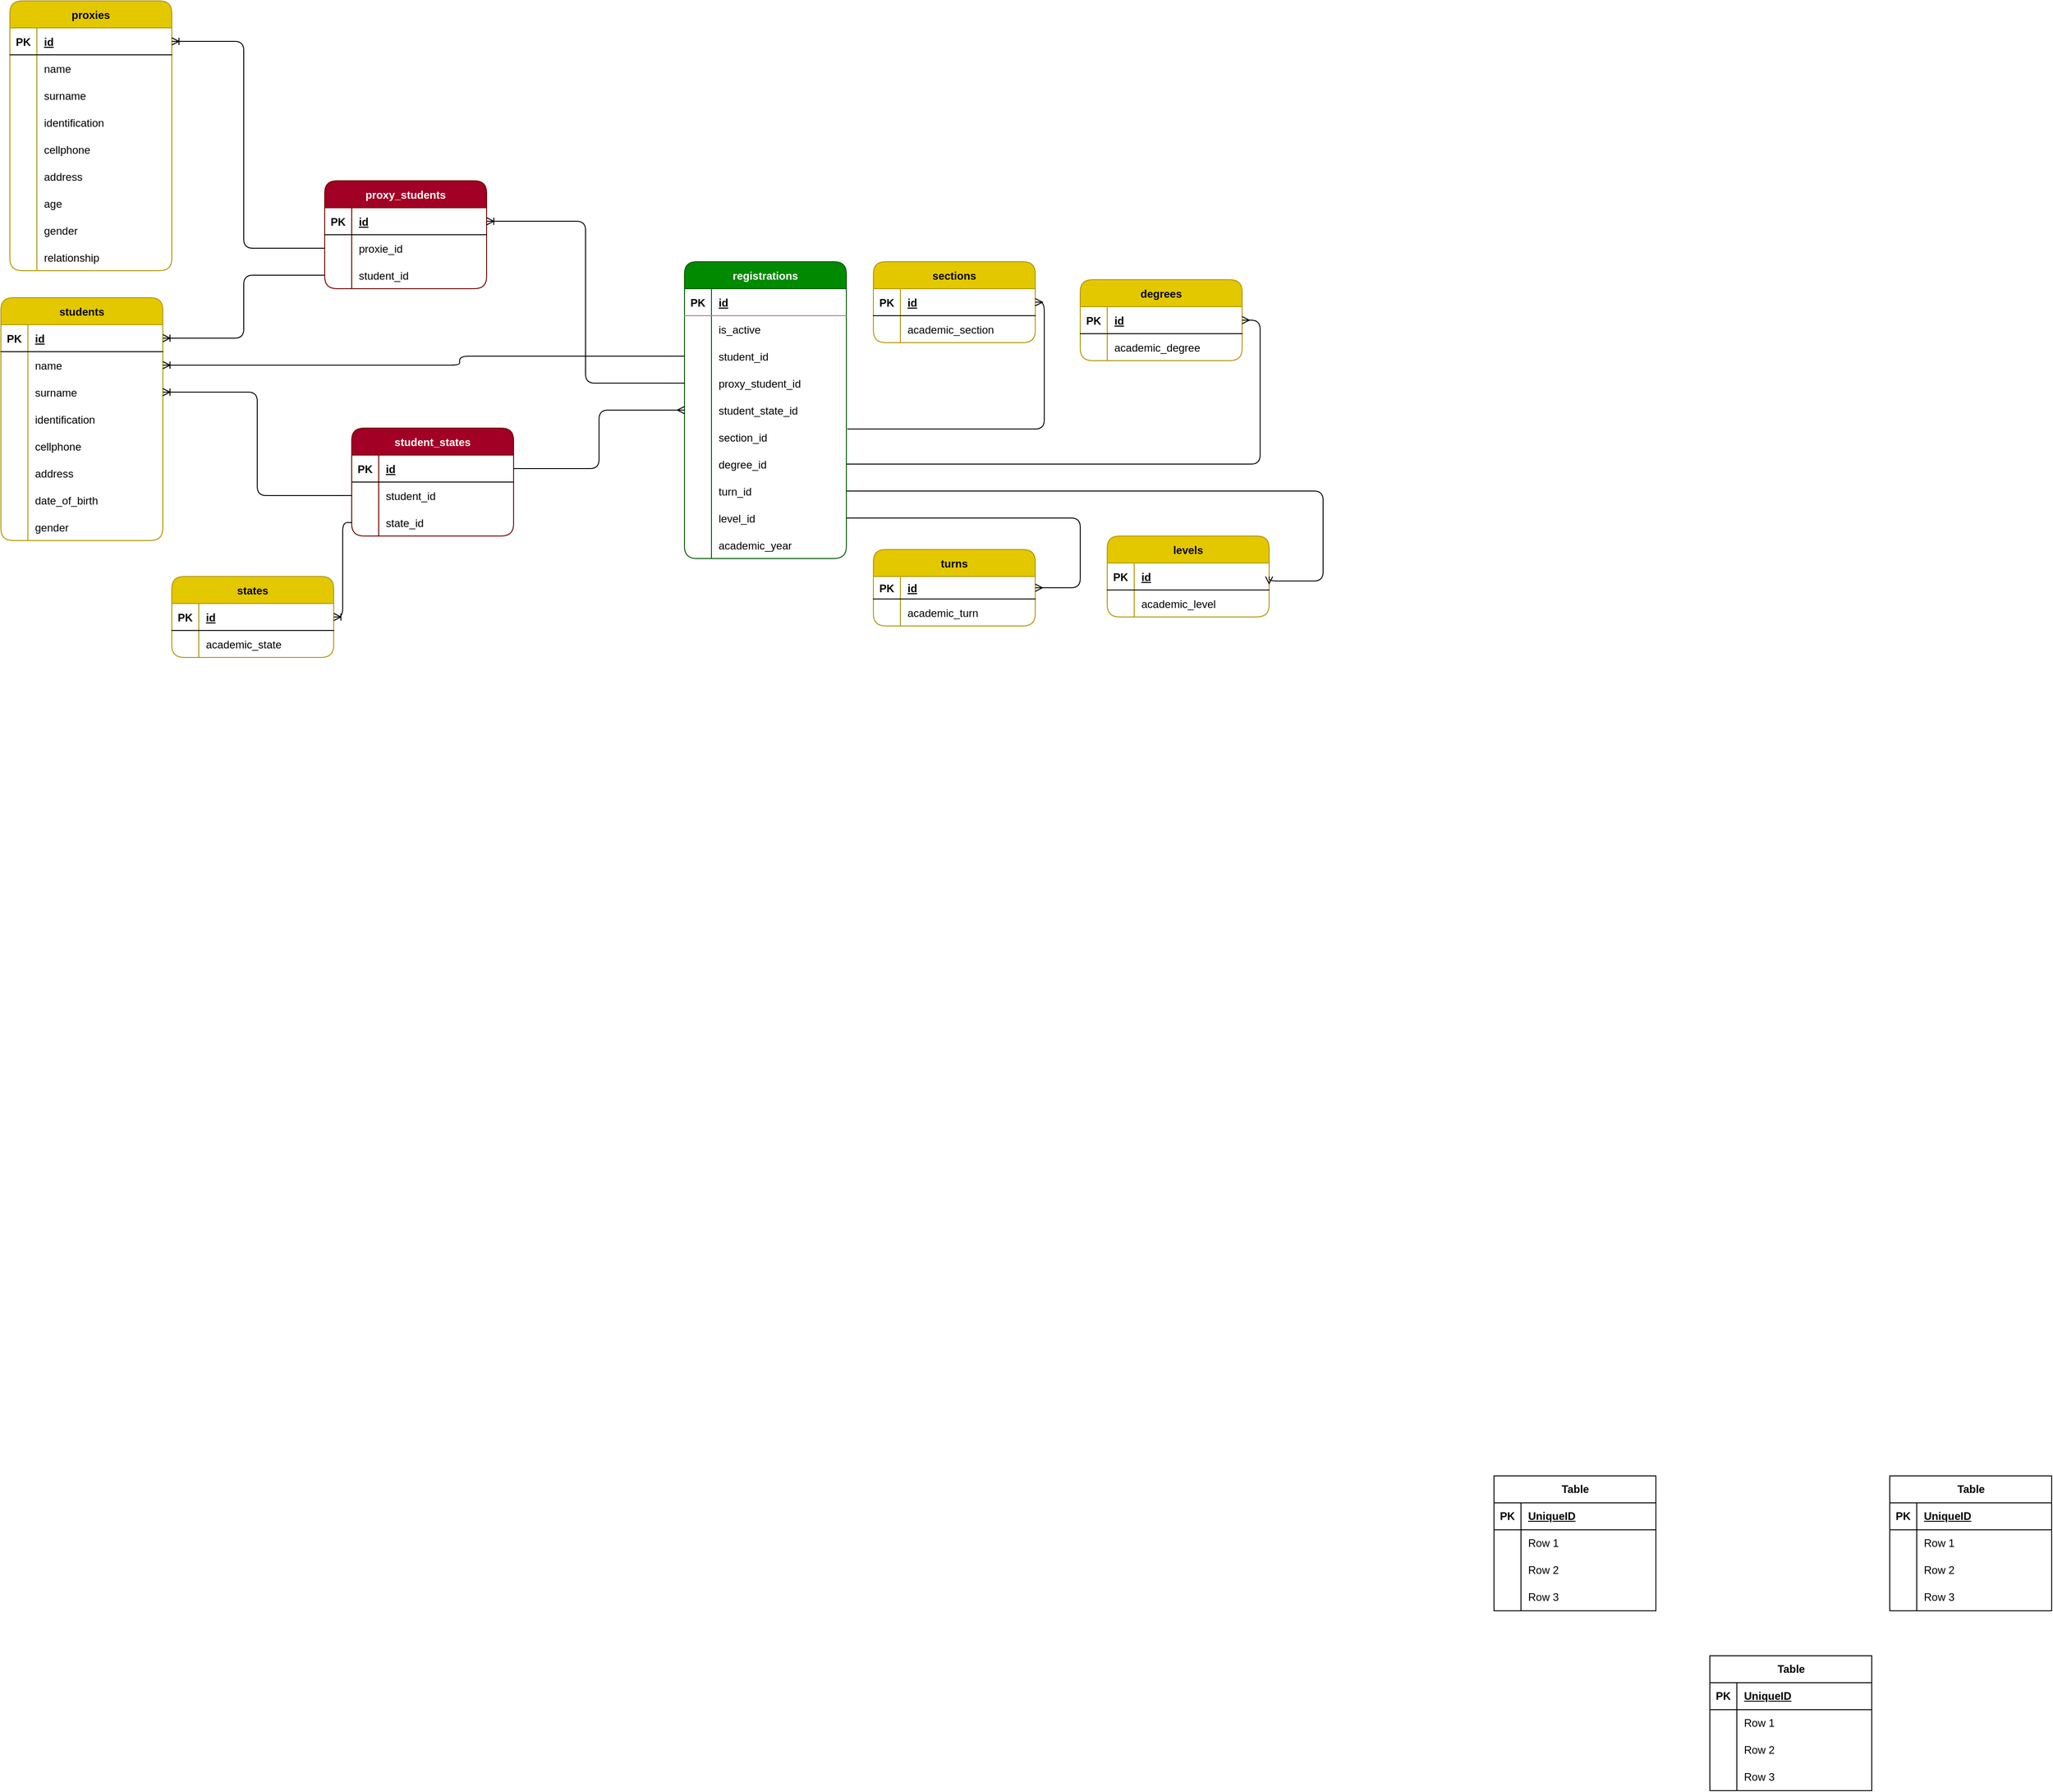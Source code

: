<mxfile version="21.0.8" type="github">
  <diagram name="Página-1" id="JuqT7jjaQWruWGaDGwlm">
    <mxGraphModel dx="3328" dy="3109" grid="1" gridSize="10" guides="1" tooltips="1" connect="1" arrows="1" fold="1" page="1" pageScale="1" pageWidth="827" pageHeight="1169" math="0" shadow="0">
      <root>
        <mxCell id="0" />
        <mxCell id="1" parent="0" />
        <mxCell id="2yEqYr15yIA698hMWI0M-1" value="Table" style="shape=table;startSize=30;container=1;collapsible=1;childLayout=tableLayout;fixedRows=1;rowLines=0;fontStyle=1;align=center;resizeLast=1;html=1;" vertex="1" parent="1">
          <mxGeometry x="120" y="120" width="180" height="150" as="geometry" />
        </mxCell>
        <mxCell id="2yEqYr15yIA698hMWI0M-2" value="" style="shape=tableRow;horizontal=0;startSize=0;swimlaneHead=0;swimlaneBody=0;fillColor=none;collapsible=0;dropTarget=0;points=[[0,0.5],[1,0.5]];portConstraint=eastwest;top=0;left=0;right=0;bottom=1;" vertex="1" parent="2yEqYr15yIA698hMWI0M-1">
          <mxGeometry y="30" width="180" height="30" as="geometry" />
        </mxCell>
        <mxCell id="2yEqYr15yIA698hMWI0M-3" value="PK" style="shape=partialRectangle;connectable=0;fillColor=none;top=0;left=0;bottom=0;right=0;fontStyle=1;overflow=hidden;whiteSpace=wrap;html=1;" vertex="1" parent="2yEqYr15yIA698hMWI0M-2">
          <mxGeometry width="30" height="30" as="geometry">
            <mxRectangle width="30" height="30" as="alternateBounds" />
          </mxGeometry>
        </mxCell>
        <mxCell id="2yEqYr15yIA698hMWI0M-4" value="UniqueID" style="shape=partialRectangle;connectable=0;fillColor=none;top=0;left=0;bottom=0;right=0;align=left;spacingLeft=6;fontStyle=5;overflow=hidden;whiteSpace=wrap;html=1;" vertex="1" parent="2yEqYr15yIA698hMWI0M-2">
          <mxGeometry x="30" width="150" height="30" as="geometry">
            <mxRectangle width="150" height="30" as="alternateBounds" />
          </mxGeometry>
        </mxCell>
        <mxCell id="2yEqYr15yIA698hMWI0M-5" value="" style="shape=tableRow;horizontal=0;startSize=0;swimlaneHead=0;swimlaneBody=0;fillColor=none;collapsible=0;dropTarget=0;points=[[0,0.5],[1,0.5]];portConstraint=eastwest;top=0;left=0;right=0;bottom=0;" vertex="1" parent="2yEqYr15yIA698hMWI0M-1">
          <mxGeometry y="60" width="180" height="30" as="geometry" />
        </mxCell>
        <mxCell id="2yEqYr15yIA698hMWI0M-6" value="" style="shape=partialRectangle;connectable=0;fillColor=none;top=0;left=0;bottom=0;right=0;editable=1;overflow=hidden;whiteSpace=wrap;html=1;" vertex="1" parent="2yEqYr15yIA698hMWI0M-5">
          <mxGeometry width="30" height="30" as="geometry">
            <mxRectangle width="30" height="30" as="alternateBounds" />
          </mxGeometry>
        </mxCell>
        <mxCell id="2yEqYr15yIA698hMWI0M-7" value="Row 1" style="shape=partialRectangle;connectable=0;fillColor=none;top=0;left=0;bottom=0;right=0;align=left;spacingLeft=6;overflow=hidden;whiteSpace=wrap;html=1;" vertex="1" parent="2yEqYr15yIA698hMWI0M-5">
          <mxGeometry x="30" width="150" height="30" as="geometry">
            <mxRectangle width="150" height="30" as="alternateBounds" />
          </mxGeometry>
        </mxCell>
        <mxCell id="2yEqYr15yIA698hMWI0M-8" value="" style="shape=tableRow;horizontal=0;startSize=0;swimlaneHead=0;swimlaneBody=0;fillColor=none;collapsible=0;dropTarget=0;points=[[0,0.5],[1,0.5]];portConstraint=eastwest;top=0;left=0;right=0;bottom=0;" vertex="1" parent="2yEqYr15yIA698hMWI0M-1">
          <mxGeometry y="90" width="180" height="30" as="geometry" />
        </mxCell>
        <mxCell id="2yEqYr15yIA698hMWI0M-9" value="" style="shape=partialRectangle;connectable=0;fillColor=none;top=0;left=0;bottom=0;right=0;editable=1;overflow=hidden;whiteSpace=wrap;html=1;" vertex="1" parent="2yEqYr15yIA698hMWI0M-8">
          <mxGeometry width="30" height="30" as="geometry">
            <mxRectangle width="30" height="30" as="alternateBounds" />
          </mxGeometry>
        </mxCell>
        <mxCell id="2yEqYr15yIA698hMWI0M-10" value="Row 2" style="shape=partialRectangle;connectable=0;fillColor=none;top=0;left=0;bottom=0;right=0;align=left;spacingLeft=6;overflow=hidden;whiteSpace=wrap;html=1;" vertex="1" parent="2yEqYr15yIA698hMWI0M-8">
          <mxGeometry x="30" width="150" height="30" as="geometry">
            <mxRectangle width="150" height="30" as="alternateBounds" />
          </mxGeometry>
        </mxCell>
        <mxCell id="2yEqYr15yIA698hMWI0M-11" value="" style="shape=tableRow;horizontal=0;startSize=0;swimlaneHead=0;swimlaneBody=0;fillColor=none;collapsible=0;dropTarget=0;points=[[0,0.5],[1,0.5]];portConstraint=eastwest;top=0;left=0;right=0;bottom=0;" vertex="1" parent="2yEqYr15yIA698hMWI0M-1">
          <mxGeometry y="120" width="180" height="30" as="geometry" />
        </mxCell>
        <mxCell id="2yEqYr15yIA698hMWI0M-12" value="" style="shape=partialRectangle;connectable=0;fillColor=none;top=0;left=0;bottom=0;right=0;editable=1;overflow=hidden;whiteSpace=wrap;html=1;" vertex="1" parent="2yEqYr15yIA698hMWI0M-11">
          <mxGeometry width="30" height="30" as="geometry">
            <mxRectangle width="30" height="30" as="alternateBounds" />
          </mxGeometry>
        </mxCell>
        <mxCell id="2yEqYr15yIA698hMWI0M-13" value="Row 3" style="shape=partialRectangle;connectable=0;fillColor=none;top=0;left=0;bottom=0;right=0;align=left;spacingLeft=6;overflow=hidden;whiteSpace=wrap;html=1;" vertex="1" parent="2yEqYr15yIA698hMWI0M-11">
          <mxGeometry x="30" width="150" height="30" as="geometry">
            <mxRectangle width="150" height="30" as="alternateBounds" />
          </mxGeometry>
        </mxCell>
        <mxCell id="2yEqYr15yIA698hMWI0M-14" value="Table" style="shape=table;startSize=30;container=1;collapsible=1;childLayout=tableLayout;fixedRows=1;rowLines=0;fontStyle=1;align=center;resizeLast=1;html=1;" vertex="1" parent="1">
          <mxGeometry x="560" y="120" width="180" height="150" as="geometry" />
        </mxCell>
        <mxCell id="2yEqYr15yIA698hMWI0M-15" value="" style="shape=tableRow;horizontal=0;startSize=0;swimlaneHead=0;swimlaneBody=0;fillColor=none;collapsible=0;dropTarget=0;points=[[0,0.5],[1,0.5]];portConstraint=eastwest;top=0;left=0;right=0;bottom=1;" vertex="1" parent="2yEqYr15yIA698hMWI0M-14">
          <mxGeometry y="30" width="180" height="30" as="geometry" />
        </mxCell>
        <mxCell id="2yEqYr15yIA698hMWI0M-16" value="PK" style="shape=partialRectangle;connectable=0;fillColor=none;top=0;left=0;bottom=0;right=0;fontStyle=1;overflow=hidden;whiteSpace=wrap;html=1;" vertex="1" parent="2yEqYr15yIA698hMWI0M-15">
          <mxGeometry width="30" height="30" as="geometry">
            <mxRectangle width="30" height="30" as="alternateBounds" />
          </mxGeometry>
        </mxCell>
        <mxCell id="2yEqYr15yIA698hMWI0M-17" value="UniqueID" style="shape=partialRectangle;connectable=0;fillColor=none;top=0;left=0;bottom=0;right=0;align=left;spacingLeft=6;fontStyle=5;overflow=hidden;whiteSpace=wrap;html=1;" vertex="1" parent="2yEqYr15yIA698hMWI0M-15">
          <mxGeometry x="30" width="150" height="30" as="geometry">
            <mxRectangle width="150" height="30" as="alternateBounds" />
          </mxGeometry>
        </mxCell>
        <mxCell id="2yEqYr15yIA698hMWI0M-18" value="" style="shape=tableRow;horizontal=0;startSize=0;swimlaneHead=0;swimlaneBody=0;fillColor=none;collapsible=0;dropTarget=0;points=[[0,0.5],[1,0.5]];portConstraint=eastwest;top=0;left=0;right=0;bottom=0;" vertex="1" parent="2yEqYr15yIA698hMWI0M-14">
          <mxGeometry y="60" width="180" height="30" as="geometry" />
        </mxCell>
        <mxCell id="2yEqYr15yIA698hMWI0M-19" value="" style="shape=partialRectangle;connectable=0;fillColor=none;top=0;left=0;bottom=0;right=0;editable=1;overflow=hidden;whiteSpace=wrap;html=1;" vertex="1" parent="2yEqYr15yIA698hMWI0M-18">
          <mxGeometry width="30" height="30" as="geometry">
            <mxRectangle width="30" height="30" as="alternateBounds" />
          </mxGeometry>
        </mxCell>
        <mxCell id="2yEqYr15yIA698hMWI0M-20" value="Row 1" style="shape=partialRectangle;connectable=0;fillColor=none;top=0;left=0;bottom=0;right=0;align=left;spacingLeft=6;overflow=hidden;whiteSpace=wrap;html=1;" vertex="1" parent="2yEqYr15yIA698hMWI0M-18">
          <mxGeometry x="30" width="150" height="30" as="geometry">
            <mxRectangle width="150" height="30" as="alternateBounds" />
          </mxGeometry>
        </mxCell>
        <mxCell id="2yEqYr15yIA698hMWI0M-21" value="" style="shape=tableRow;horizontal=0;startSize=0;swimlaneHead=0;swimlaneBody=0;fillColor=none;collapsible=0;dropTarget=0;points=[[0,0.5],[1,0.5]];portConstraint=eastwest;top=0;left=0;right=0;bottom=0;" vertex="1" parent="2yEqYr15yIA698hMWI0M-14">
          <mxGeometry y="90" width="180" height="30" as="geometry" />
        </mxCell>
        <mxCell id="2yEqYr15yIA698hMWI0M-22" value="" style="shape=partialRectangle;connectable=0;fillColor=none;top=0;left=0;bottom=0;right=0;editable=1;overflow=hidden;whiteSpace=wrap;html=1;" vertex="1" parent="2yEqYr15yIA698hMWI0M-21">
          <mxGeometry width="30" height="30" as="geometry">
            <mxRectangle width="30" height="30" as="alternateBounds" />
          </mxGeometry>
        </mxCell>
        <mxCell id="2yEqYr15yIA698hMWI0M-23" value="Row 2" style="shape=partialRectangle;connectable=0;fillColor=none;top=0;left=0;bottom=0;right=0;align=left;spacingLeft=6;overflow=hidden;whiteSpace=wrap;html=1;" vertex="1" parent="2yEqYr15yIA698hMWI0M-21">
          <mxGeometry x="30" width="150" height="30" as="geometry">
            <mxRectangle width="150" height="30" as="alternateBounds" />
          </mxGeometry>
        </mxCell>
        <mxCell id="2yEqYr15yIA698hMWI0M-24" value="" style="shape=tableRow;horizontal=0;startSize=0;swimlaneHead=0;swimlaneBody=0;fillColor=none;collapsible=0;dropTarget=0;points=[[0,0.5],[1,0.5]];portConstraint=eastwest;top=0;left=0;right=0;bottom=0;" vertex="1" parent="2yEqYr15yIA698hMWI0M-14">
          <mxGeometry y="120" width="180" height="30" as="geometry" />
        </mxCell>
        <mxCell id="2yEqYr15yIA698hMWI0M-25" value="" style="shape=partialRectangle;connectable=0;fillColor=none;top=0;left=0;bottom=0;right=0;editable=1;overflow=hidden;whiteSpace=wrap;html=1;" vertex="1" parent="2yEqYr15yIA698hMWI0M-24">
          <mxGeometry width="30" height="30" as="geometry">
            <mxRectangle width="30" height="30" as="alternateBounds" />
          </mxGeometry>
        </mxCell>
        <mxCell id="2yEqYr15yIA698hMWI0M-26" value="Row 3" style="shape=partialRectangle;connectable=0;fillColor=none;top=0;left=0;bottom=0;right=0;align=left;spacingLeft=6;overflow=hidden;whiteSpace=wrap;html=1;" vertex="1" parent="2yEqYr15yIA698hMWI0M-24">
          <mxGeometry x="30" width="150" height="30" as="geometry">
            <mxRectangle width="150" height="30" as="alternateBounds" />
          </mxGeometry>
        </mxCell>
        <mxCell id="2yEqYr15yIA698hMWI0M-27" value="Table" style="shape=table;startSize=30;container=1;collapsible=1;childLayout=tableLayout;fixedRows=1;rowLines=0;fontStyle=1;align=center;resizeLast=1;html=1;" vertex="1" parent="1">
          <mxGeometry x="360" y="320" width="180" height="150" as="geometry" />
        </mxCell>
        <mxCell id="2yEqYr15yIA698hMWI0M-28" value="" style="shape=tableRow;horizontal=0;startSize=0;swimlaneHead=0;swimlaneBody=0;fillColor=none;collapsible=0;dropTarget=0;points=[[0,0.5],[1,0.5]];portConstraint=eastwest;top=0;left=0;right=0;bottom=1;" vertex="1" parent="2yEqYr15yIA698hMWI0M-27">
          <mxGeometry y="30" width="180" height="30" as="geometry" />
        </mxCell>
        <mxCell id="2yEqYr15yIA698hMWI0M-29" value="PK" style="shape=partialRectangle;connectable=0;fillColor=none;top=0;left=0;bottom=0;right=0;fontStyle=1;overflow=hidden;whiteSpace=wrap;html=1;" vertex="1" parent="2yEqYr15yIA698hMWI0M-28">
          <mxGeometry width="30" height="30" as="geometry">
            <mxRectangle width="30" height="30" as="alternateBounds" />
          </mxGeometry>
        </mxCell>
        <mxCell id="2yEqYr15yIA698hMWI0M-30" value="UniqueID" style="shape=partialRectangle;connectable=0;fillColor=none;top=0;left=0;bottom=0;right=0;align=left;spacingLeft=6;fontStyle=5;overflow=hidden;whiteSpace=wrap;html=1;" vertex="1" parent="2yEqYr15yIA698hMWI0M-28">
          <mxGeometry x="30" width="150" height="30" as="geometry">
            <mxRectangle width="150" height="30" as="alternateBounds" />
          </mxGeometry>
        </mxCell>
        <mxCell id="2yEqYr15yIA698hMWI0M-31" value="" style="shape=tableRow;horizontal=0;startSize=0;swimlaneHead=0;swimlaneBody=0;fillColor=none;collapsible=0;dropTarget=0;points=[[0,0.5],[1,0.5]];portConstraint=eastwest;top=0;left=0;right=0;bottom=0;" vertex="1" parent="2yEqYr15yIA698hMWI0M-27">
          <mxGeometry y="60" width="180" height="30" as="geometry" />
        </mxCell>
        <mxCell id="2yEqYr15yIA698hMWI0M-32" value="" style="shape=partialRectangle;connectable=0;fillColor=none;top=0;left=0;bottom=0;right=0;editable=1;overflow=hidden;whiteSpace=wrap;html=1;" vertex="1" parent="2yEqYr15yIA698hMWI0M-31">
          <mxGeometry width="30" height="30" as="geometry">
            <mxRectangle width="30" height="30" as="alternateBounds" />
          </mxGeometry>
        </mxCell>
        <mxCell id="2yEqYr15yIA698hMWI0M-33" value="Row 1" style="shape=partialRectangle;connectable=0;fillColor=none;top=0;left=0;bottom=0;right=0;align=left;spacingLeft=6;overflow=hidden;whiteSpace=wrap;html=1;" vertex="1" parent="2yEqYr15yIA698hMWI0M-31">
          <mxGeometry x="30" width="150" height="30" as="geometry">
            <mxRectangle width="150" height="30" as="alternateBounds" />
          </mxGeometry>
        </mxCell>
        <mxCell id="2yEqYr15yIA698hMWI0M-34" value="" style="shape=tableRow;horizontal=0;startSize=0;swimlaneHead=0;swimlaneBody=0;fillColor=none;collapsible=0;dropTarget=0;points=[[0,0.5],[1,0.5]];portConstraint=eastwest;top=0;left=0;right=0;bottom=0;" vertex="1" parent="2yEqYr15yIA698hMWI0M-27">
          <mxGeometry y="90" width="180" height="30" as="geometry" />
        </mxCell>
        <mxCell id="2yEqYr15yIA698hMWI0M-35" value="" style="shape=partialRectangle;connectable=0;fillColor=none;top=0;left=0;bottom=0;right=0;editable=1;overflow=hidden;whiteSpace=wrap;html=1;" vertex="1" parent="2yEqYr15yIA698hMWI0M-34">
          <mxGeometry width="30" height="30" as="geometry">
            <mxRectangle width="30" height="30" as="alternateBounds" />
          </mxGeometry>
        </mxCell>
        <mxCell id="2yEqYr15yIA698hMWI0M-36" value="Row 2" style="shape=partialRectangle;connectable=0;fillColor=none;top=0;left=0;bottom=0;right=0;align=left;spacingLeft=6;overflow=hidden;whiteSpace=wrap;html=1;" vertex="1" parent="2yEqYr15yIA698hMWI0M-34">
          <mxGeometry x="30" width="150" height="30" as="geometry">
            <mxRectangle width="150" height="30" as="alternateBounds" />
          </mxGeometry>
        </mxCell>
        <mxCell id="2yEqYr15yIA698hMWI0M-37" value="" style="shape=tableRow;horizontal=0;startSize=0;swimlaneHead=0;swimlaneBody=0;fillColor=none;collapsible=0;dropTarget=0;points=[[0,0.5],[1,0.5]];portConstraint=eastwest;top=0;left=0;right=0;bottom=0;" vertex="1" parent="2yEqYr15yIA698hMWI0M-27">
          <mxGeometry y="120" width="180" height="30" as="geometry" />
        </mxCell>
        <mxCell id="2yEqYr15yIA698hMWI0M-38" value="" style="shape=partialRectangle;connectable=0;fillColor=none;top=0;left=0;bottom=0;right=0;editable=1;overflow=hidden;whiteSpace=wrap;html=1;" vertex="1" parent="2yEqYr15yIA698hMWI0M-37">
          <mxGeometry width="30" height="30" as="geometry">
            <mxRectangle width="30" height="30" as="alternateBounds" />
          </mxGeometry>
        </mxCell>
        <mxCell id="2yEqYr15yIA698hMWI0M-39" value="Row 3" style="shape=partialRectangle;connectable=0;fillColor=none;top=0;left=0;bottom=0;right=0;align=left;spacingLeft=6;overflow=hidden;whiteSpace=wrap;html=1;" vertex="1" parent="2yEqYr15yIA698hMWI0M-37">
          <mxGeometry x="30" width="150" height="30" as="geometry">
            <mxRectangle width="150" height="30" as="alternateBounds" />
          </mxGeometry>
        </mxCell>
        <mxCell id="2yEqYr15yIA698hMWI0M-40" value="students" style="shape=table;startSize=30;container=1;collapsible=1;childLayout=tableLayout;fixedRows=1;rowLines=0;fontStyle=1;align=center;resizeLast=1;rounded=1;fillColor=#e3c800;fontColor=#000000;strokeColor=#B09500;" vertex="1" parent="1">
          <mxGeometry x="-1540" y="-1190" width="180" height="270" as="geometry">
            <mxRectangle x="-680" y="855" width="70" height="30" as="alternateBounds" />
          </mxGeometry>
        </mxCell>
        <mxCell id="2yEqYr15yIA698hMWI0M-41" value="" style="shape=tableRow;horizontal=0;startSize=0;swimlaneHead=0;swimlaneBody=0;fillColor=none;collapsible=0;dropTarget=0;points=[[0,0.5],[1,0.5]];portConstraint=eastwest;top=0;left=0;right=0;bottom=1;rounded=1;" vertex="1" parent="2yEqYr15yIA698hMWI0M-40">
          <mxGeometry y="30" width="180" height="30" as="geometry" />
        </mxCell>
        <mxCell id="2yEqYr15yIA698hMWI0M-42" value="PK" style="shape=partialRectangle;connectable=0;fillColor=none;top=0;left=0;bottom=0;right=0;fontStyle=1;overflow=hidden;rounded=1;" vertex="1" parent="2yEqYr15yIA698hMWI0M-41">
          <mxGeometry width="30" height="30" as="geometry">
            <mxRectangle width="30" height="30" as="alternateBounds" />
          </mxGeometry>
        </mxCell>
        <mxCell id="2yEqYr15yIA698hMWI0M-43" value="id" style="shape=partialRectangle;connectable=0;fillColor=none;top=0;left=0;bottom=0;right=0;align=left;spacingLeft=6;fontStyle=5;overflow=hidden;rounded=1;" vertex="1" parent="2yEqYr15yIA698hMWI0M-41">
          <mxGeometry x="30" width="150" height="30" as="geometry">
            <mxRectangle width="150" height="30" as="alternateBounds" />
          </mxGeometry>
        </mxCell>
        <mxCell id="2yEqYr15yIA698hMWI0M-44" value="" style="shape=tableRow;horizontal=0;startSize=0;swimlaneHead=0;swimlaneBody=0;fillColor=none;collapsible=0;dropTarget=0;points=[[0,0.5],[1,0.5]];portConstraint=eastwest;top=0;left=0;right=0;bottom=0;rounded=1;" vertex="1" parent="2yEqYr15yIA698hMWI0M-40">
          <mxGeometry y="60" width="180" height="30" as="geometry" />
        </mxCell>
        <mxCell id="2yEqYr15yIA698hMWI0M-45" value="" style="shape=partialRectangle;connectable=0;fillColor=none;top=0;left=0;bottom=0;right=0;editable=1;overflow=hidden;rounded=1;" vertex="1" parent="2yEqYr15yIA698hMWI0M-44">
          <mxGeometry width="30" height="30" as="geometry">
            <mxRectangle width="30" height="30" as="alternateBounds" />
          </mxGeometry>
        </mxCell>
        <mxCell id="2yEqYr15yIA698hMWI0M-46" value="name" style="shape=partialRectangle;connectable=0;fillColor=none;top=0;left=0;bottom=0;right=0;align=left;spacingLeft=6;overflow=hidden;rounded=1;" vertex="1" parent="2yEqYr15yIA698hMWI0M-44">
          <mxGeometry x="30" width="150" height="30" as="geometry">
            <mxRectangle width="150" height="30" as="alternateBounds" />
          </mxGeometry>
        </mxCell>
        <mxCell id="2yEqYr15yIA698hMWI0M-47" value="" style="shape=tableRow;horizontal=0;startSize=0;swimlaneHead=0;swimlaneBody=0;fillColor=none;collapsible=0;dropTarget=0;points=[[0,0.5],[1,0.5]];portConstraint=eastwest;top=0;left=0;right=0;bottom=0;rounded=1;" vertex="1" parent="2yEqYr15yIA698hMWI0M-40">
          <mxGeometry y="90" width="180" height="30" as="geometry" />
        </mxCell>
        <mxCell id="2yEqYr15yIA698hMWI0M-48" value="" style="shape=partialRectangle;connectable=0;fillColor=none;top=0;left=0;bottom=0;right=0;editable=1;overflow=hidden;rounded=1;" vertex="1" parent="2yEqYr15yIA698hMWI0M-47">
          <mxGeometry width="30" height="30" as="geometry">
            <mxRectangle width="30" height="30" as="alternateBounds" />
          </mxGeometry>
        </mxCell>
        <mxCell id="2yEqYr15yIA698hMWI0M-49" value="surname" style="shape=partialRectangle;connectable=0;fillColor=none;top=0;left=0;bottom=0;right=0;align=left;spacingLeft=6;overflow=hidden;rounded=1;" vertex="1" parent="2yEqYr15yIA698hMWI0M-47">
          <mxGeometry x="30" width="150" height="30" as="geometry">
            <mxRectangle width="150" height="30" as="alternateBounds" />
          </mxGeometry>
        </mxCell>
        <mxCell id="2yEqYr15yIA698hMWI0M-50" value="" style="shape=tableRow;horizontal=0;startSize=0;swimlaneHead=0;swimlaneBody=0;fillColor=none;collapsible=0;dropTarget=0;points=[[0,0.5],[1,0.5]];portConstraint=eastwest;top=0;left=0;right=0;bottom=0;rounded=1;" vertex="1" parent="2yEqYr15yIA698hMWI0M-40">
          <mxGeometry y="120" width="180" height="30" as="geometry" />
        </mxCell>
        <mxCell id="2yEqYr15yIA698hMWI0M-51" value="" style="shape=partialRectangle;connectable=0;fillColor=none;top=0;left=0;bottom=0;right=0;editable=1;overflow=hidden;rounded=1;" vertex="1" parent="2yEqYr15yIA698hMWI0M-50">
          <mxGeometry width="30" height="30" as="geometry">
            <mxRectangle width="30" height="30" as="alternateBounds" />
          </mxGeometry>
        </mxCell>
        <mxCell id="2yEqYr15yIA698hMWI0M-52" value="identification" style="shape=partialRectangle;connectable=0;fillColor=none;top=0;left=0;bottom=0;right=0;align=left;spacingLeft=6;overflow=hidden;rounded=1;" vertex="1" parent="2yEqYr15yIA698hMWI0M-50">
          <mxGeometry x="30" width="150" height="30" as="geometry">
            <mxRectangle width="150" height="30" as="alternateBounds" />
          </mxGeometry>
        </mxCell>
        <mxCell id="2yEqYr15yIA698hMWI0M-53" value="" style="shape=tableRow;horizontal=0;startSize=0;swimlaneHead=0;swimlaneBody=0;fillColor=none;collapsible=0;dropTarget=0;points=[[0,0.5],[1,0.5]];portConstraint=eastwest;top=0;left=0;right=0;bottom=0;rounded=1;" vertex="1" parent="2yEqYr15yIA698hMWI0M-40">
          <mxGeometry y="150" width="180" height="30" as="geometry" />
        </mxCell>
        <mxCell id="2yEqYr15yIA698hMWI0M-54" value="" style="shape=partialRectangle;connectable=0;fillColor=none;top=0;left=0;bottom=0;right=0;editable=1;overflow=hidden;rounded=1;" vertex="1" parent="2yEqYr15yIA698hMWI0M-53">
          <mxGeometry width="30" height="30" as="geometry">
            <mxRectangle width="30" height="30" as="alternateBounds" />
          </mxGeometry>
        </mxCell>
        <mxCell id="2yEqYr15yIA698hMWI0M-55" value="cellphone" style="shape=partialRectangle;connectable=0;fillColor=none;top=0;left=0;bottom=0;right=0;align=left;spacingLeft=6;overflow=hidden;rounded=1;" vertex="1" parent="2yEqYr15yIA698hMWI0M-53">
          <mxGeometry x="30" width="150" height="30" as="geometry">
            <mxRectangle width="150" height="30" as="alternateBounds" />
          </mxGeometry>
        </mxCell>
        <mxCell id="2yEqYr15yIA698hMWI0M-56" value="" style="shape=tableRow;horizontal=0;startSize=0;swimlaneHead=0;swimlaneBody=0;fillColor=none;collapsible=0;dropTarget=0;points=[[0,0.5],[1,0.5]];portConstraint=eastwest;top=0;left=0;right=0;bottom=0;rounded=1;" vertex="1" parent="2yEqYr15yIA698hMWI0M-40">
          <mxGeometry y="180" width="180" height="30" as="geometry" />
        </mxCell>
        <mxCell id="2yEqYr15yIA698hMWI0M-57" value="" style="shape=partialRectangle;connectable=0;fillColor=none;top=0;left=0;bottom=0;right=0;editable=1;overflow=hidden;rounded=1;" vertex="1" parent="2yEqYr15yIA698hMWI0M-56">
          <mxGeometry width="30" height="30" as="geometry">
            <mxRectangle width="30" height="30" as="alternateBounds" />
          </mxGeometry>
        </mxCell>
        <mxCell id="2yEqYr15yIA698hMWI0M-58" value="address" style="shape=partialRectangle;connectable=0;fillColor=none;top=0;left=0;bottom=0;right=0;align=left;spacingLeft=6;overflow=hidden;rounded=1;" vertex="1" parent="2yEqYr15yIA698hMWI0M-56">
          <mxGeometry x="30" width="150" height="30" as="geometry">
            <mxRectangle width="150" height="30" as="alternateBounds" />
          </mxGeometry>
        </mxCell>
        <mxCell id="2yEqYr15yIA698hMWI0M-59" value="" style="shape=tableRow;horizontal=0;startSize=0;swimlaneHead=0;swimlaneBody=0;fillColor=none;collapsible=0;dropTarget=0;points=[[0,0.5],[1,0.5]];portConstraint=eastwest;top=0;left=0;right=0;bottom=0;rounded=1;" vertex="1" parent="2yEqYr15yIA698hMWI0M-40">
          <mxGeometry y="210" width="180" height="30" as="geometry" />
        </mxCell>
        <mxCell id="2yEqYr15yIA698hMWI0M-60" value="" style="shape=partialRectangle;connectable=0;fillColor=none;top=0;left=0;bottom=0;right=0;editable=1;overflow=hidden;rounded=1;" vertex="1" parent="2yEqYr15yIA698hMWI0M-59">
          <mxGeometry width="30" height="30" as="geometry">
            <mxRectangle width="30" height="30" as="alternateBounds" />
          </mxGeometry>
        </mxCell>
        <mxCell id="2yEqYr15yIA698hMWI0M-61" value="date_of_birth" style="shape=partialRectangle;connectable=0;fillColor=none;top=0;left=0;bottom=0;right=0;align=left;spacingLeft=6;overflow=hidden;rounded=1;" vertex="1" parent="2yEqYr15yIA698hMWI0M-59">
          <mxGeometry x="30" width="150" height="30" as="geometry">
            <mxRectangle width="150" height="30" as="alternateBounds" />
          </mxGeometry>
        </mxCell>
        <mxCell id="2yEqYr15yIA698hMWI0M-62" value="" style="shape=tableRow;horizontal=0;startSize=0;swimlaneHead=0;swimlaneBody=0;fillColor=none;collapsible=0;dropTarget=0;points=[[0,0.5],[1,0.5]];portConstraint=eastwest;top=0;left=0;right=0;bottom=0;rounded=1;" vertex="1" parent="2yEqYr15yIA698hMWI0M-40">
          <mxGeometry y="240" width="180" height="30" as="geometry" />
        </mxCell>
        <mxCell id="2yEqYr15yIA698hMWI0M-63" value="" style="shape=partialRectangle;connectable=0;fillColor=none;top=0;left=0;bottom=0;right=0;editable=1;overflow=hidden;rounded=1;" vertex="1" parent="2yEqYr15yIA698hMWI0M-62">
          <mxGeometry width="30" height="30" as="geometry">
            <mxRectangle width="30" height="30" as="alternateBounds" />
          </mxGeometry>
        </mxCell>
        <mxCell id="2yEqYr15yIA698hMWI0M-64" value="gender" style="shape=partialRectangle;connectable=0;fillColor=none;top=0;left=0;bottom=0;right=0;align=left;spacingLeft=6;overflow=hidden;rounded=1;" vertex="1" parent="2yEqYr15yIA698hMWI0M-62">
          <mxGeometry x="30" width="150" height="30" as="geometry">
            <mxRectangle width="150" height="30" as="alternateBounds" />
          </mxGeometry>
        </mxCell>
        <mxCell id="2yEqYr15yIA698hMWI0M-65" value="proxies" style="shape=table;startSize=30;container=1;collapsible=1;childLayout=tableLayout;fixedRows=1;rowLines=0;fontStyle=1;align=center;resizeLast=1;fillColor=#e3c800;rounded=1;fontColor=#000000;strokeColor=#B09500;" vertex="1" parent="1">
          <mxGeometry x="-1530" y="-1520" width="180" height="300" as="geometry">
            <mxRectangle x="-1610" y="500" width="70" height="30" as="alternateBounds" />
          </mxGeometry>
        </mxCell>
        <mxCell id="2yEqYr15yIA698hMWI0M-66" value="" style="shape=tableRow;horizontal=0;startSize=0;swimlaneHead=0;swimlaneBody=0;fillColor=none;collapsible=0;dropTarget=0;points=[[0,0.5],[1,0.5]];portConstraint=eastwest;top=0;left=0;right=0;bottom=1;rounded=1;" vertex="1" parent="2yEqYr15yIA698hMWI0M-65">
          <mxGeometry y="30" width="180" height="30" as="geometry" />
        </mxCell>
        <mxCell id="2yEqYr15yIA698hMWI0M-67" value="PK" style="shape=partialRectangle;connectable=0;fillColor=none;top=0;left=0;bottom=0;right=0;fontStyle=1;overflow=hidden;rounded=1;" vertex="1" parent="2yEqYr15yIA698hMWI0M-66">
          <mxGeometry width="30" height="30" as="geometry">
            <mxRectangle width="30" height="30" as="alternateBounds" />
          </mxGeometry>
        </mxCell>
        <mxCell id="2yEqYr15yIA698hMWI0M-68" value="id" style="shape=partialRectangle;connectable=0;fillColor=none;top=0;left=0;bottom=0;right=0;align=left;spacingLeft=6;fontStyle=5;overflow=hidden;rounded=1;" vertex="1" parent="2yEqYr15yIA698hMWI0M-66">
          <mxGeometry x="30" width="150" height="30" as="geometry">
            <mxRectangle width="150" height="30" as="alternateBounds" />
          </mxGeometry>
        </mxCell>
        <mxCell id="2yEqYr15yIA698hMWI0M-69" value="" style="shape=tableRow;horizontal=0;startSize=0;swimlaneHead=0;swimlaneBody=0;fillColor=none;collapsible=0;dropTarget=0;points=[[0,0.5],[1,0.5]];portConstraint=eastwest;top=0;left=0;right=0;bottom=0;rounded=1;" vertex="1" parent="2yEqYr15yIA698hMWI0M-65">
          <mxGeometry y="60" width="180" height="30" as="geometry" />
        </mxCell>
        <mxCell id="2yEqYr15yIA698hMWI0M-70" value="" style="shape=partialRectangle;connectable=0;fillColor=none;top=0;left=0;bottom=0;right=0;editable=1;overflow=hidden;rounded=1;" vertex="1" parent="2yEqYr15yIA698hMWI0M-69">
          <mxGeometry width="30" height="30" as="geometry">
            <mxRectangle width="30" height="30" as="alternateBounds" />
          </mxGeometry>
        </mxCell>
        <mxCell id="2yEqYr15yIA698hMWI0M-71" value="name" style="shape=partialRectangle;connectable=0;fillColor=none;top=0;left=0;bottom=0;right=0;align=left;spacingLeft=6;overflow=hidden;rounded=1;" vertex="1" parent="2yEqYr15yIA698hMWI0M-69">
          <mxGeometry x="30" width="150" height="30" as="geometry">
            <mxRectangle width="150" height="30" as="alternateBounds" />
          </mxGeometry>
        </mxCell>
        <mxCell id="2yEqYr15yIA698hMWI0M-72" value="" style="shape=tableRow;horizontal=0;startSize=0;swimlaneHead=0;swimlaneBody=0;fillColor=none;collapsible=0;dropTarget=0;points=[[0,0.5],[1,0.5]];portConstraint=eastwest;top=0;left=0;right=0;bottom=0;rounded=1;" vertex="1" parent="2yEqYr15yIA698hMWI0M-65">
          <mxGeometry y="90" width="180" height="30" as="geometry" />
        </mxCell>
        <mxCell id="2yEqYr15yIA698hMWI0M-73" value="" style="shape=partialRectangle;connectable=0;fillColor=none;top=0;left=0;bottom=0;right=0;editable=1;overflow=hidden;rounded=1;" vertex="1" parent="2yEqYr15yIA698hMWI0M-72">
          <mxGeometry width="30" height="30" as="geometry">
            <mxRectangle width="30" height="30" as="alternateBounds" />
          </mxGeometry>
        </mxCell>
        <mxCell id="2yEqYr15yIA698hMWI0M-74" value="surname" style="shape=partialRectangle;connectable=0;fillColor=none;top=0;left=0;bottom=0;right=0;align=left;spacingLeft=6;overflow=hidden;rounded=1;" vertex="1" parent="2yEqYr15yIA698hMWI0M-72">
          <mxGeometry x="30" width="150" height="30" as="geometry">
            <mxRectangle width="150" height="30" as="alternateBounds" />
          </mxGeometry>
        </mxCell>
        <mxCell id="2yEqYr15yIA698hMWI0M-75" value="" style="shape=tableRow;horizontal=0;startSize=0;swimlaneHead=0;swimlaneBody=0;fillColor=none;collapsible=0;dropTarget=0;points=[[0,0.5],[1,0.5]];portConstraint=eastwest;top=0;left=0;right=0;bottom=0;rounded=1;" vertex="1" parent="2yEqYr15yIA698hMWI0M-65">
          <mxGeometry y="120" width="180" height="30" as="geometry" />
        </mxCell>
        <mxCell id="2yEqYr15yIA698hMWI0M-76" value="" style="shape=partialRectangle;connectable=0;fillColor=none;top=0;left=0;bottom=0;right=0;editable=1;overflow=hidden;rounded=1;" vertex="1" parent="2yEqYr15yIA698hMWI0M-75">
          <mxGeometry width="30" height="30" as="geometry">
            <mxRectangle width="30" height="30" as="alternateBounds" />
          </mxGeometry>
        </mxCell>
        <mxCell id="2yEqYr15yIA698hMWI0M-77" value="identification" style="shape=partialRectangle;connectable=0;fillColor=none;top=0;left=0;bottom=0;right=0;align=left;spacingLeft=6;overflow=hidden;rounded=1;" vertex="1" parent="2yEqYr15yIA698hMWI0M-75">
          <mxGeometry x="30" width="150" height="30" as="geometry">
            <mxRectangle width="150" height="30" as="alternateBounds" />
          </mxGeometry>
        </mxCell>
        <mxCell id="2yEqYr15yIA698hMWI0M-78" value="" style="shape=tableRow;horizontal=0;startSize=0;swimlaneHead=0;swimlaneBody=0;fillColor=none;collapsible=0;dropTarget=0;points=[[0,0.5],[1,0.5]];portConstraint=eastwest;top=0;left=0;right=0;bottom=0;rounded=1;" vertex="1" parent="2yEqYr15yIA698hMWI0M-65">
          <mxGeometry y="150" width="180" height="30" as="geometry" />
        </mxCell>
        <mxCell id="2yEqYr15yIA698hMWI0M-79" value="" style="shape=partialRectangle;connectable=0;fillColor=none;top=0;left=0;bottom=0;right=0;editable=1;overflow=hidden;rounded=1;" vertex="1" parent="2yEqYr15yIA698hMWI0M-78">
          <mxGeometry width="30" height="30" as="geometry">
            <mxRectangle width="30" height="30" as="alternateBounds" />
          </mxGeometry>
        </mxCell>
        <mxCell id="2yEqYr15yIA698hMWI0M-80" value="cellphone" style="shape=partialRectangle;connectable=0;fillColor=none;top=0;left=0;bottom=0;right=0;align=left;spacingLeft=6;overflow=hidden;rounded=1;" vertex="1" parent="2yEqYr15yIA698hMWI0M-78">
          <mxGeometry x="30" width="150" height="30" as="geometry">
            <mxRectangle width="150" height="30" as="alternateBounds" />
          </mxGeometry>
        </mxCell>
        <mxCell id="2yEqYr15yIA698hMWI0M-81" value="" style="shape=tableRow;horizontal=0;startSize=0;swimlaneHead=0;swimlaneBody=0;fillColor=none;collapsible=0;dropTarget=0;points=[[0,0.5],[1,0.5]];portConstraint=eastwest;top=0;left=0;right=0;bottom=0;rounded=1;" vertex="1" parent="2yEqYr15yIA698hMWI0M-65">
          <mxGeometry y="180" width="180" height="30" as="geometry" />
        </mxCell>
        <mxCell id="2yEqYr15yIA698hMWI0M-82" value="" style="shape=partialRectangle;connectable=0;fillColor=none;top=0;left=0;bottom=0;right=0;editable=1;overflow=hidden;rounded=1;" vertex="1" parent="2yEqYr15yIA698hMWI0M-81">
          <mxGeometry width="30" height="30" as="geometry">
            <mxRectangle width="30" height="30" as="alternateBounds" />
          </mxGeometry>
        </mxCell>
        <mxCell id="2yEqYr15yIA698hMWI0M-83" value="address" style="shape=partialRectangle;connectable=0;fillColor=none;top=0;left=0;bottom=0;right=0;align=left;spacingLeft=6;overflow=hidden;rounded=1;" vertex="1" parent="2yEqYr15yIA698hMWI0M-81">
          <mxGeometry x="30" width="150" height="30" as="geometry">
            <mxRectangle width="150" height="30" as="alternateBounds" />
          </mxGeometry>
        </mxCell>
        <mxCell id="2yEqYr15yIA698hMWI0M-84" value="" style="shape=tableRow;horizontal=0;startSize=0;swimlaneHead=0;swimlaneBody=0;fillColor=none;collapsible=0;dropTarget=0;points=[[0,0.5],[1,0.5]];portConstraint=eastwest;top=0;left=0;right=0;bottom=0;rounded=1;" vertex="1" parent="2yEqYr15yIA698hMWI0M-65">
          <mxGeometry y="210" width="180" height="30" as="geometry" />
        </mxCell>
        <mxCell id="2yEqYr15yIA698hMWI0M-85" value="" style="shape=partialRectangle;connectable=0;fillColor=none;top=0;left=0;bottom=0;right=0;editable=1;overflow=hidden;rounded=1;" vertex="1" parent="2yEqYr15yIA698hMWI0M-84">
          <mxGeometry width="30" height="30" as="geometry">
            <mxRectangle width="30" height="30" as="alternateBounds" />
          </mxGeometry>
        </mxCell>
        <mxCell id="2yEqYr15yIA698hMWI0M-86" value="age" style="shape=partialRectangle;connectable=0;fillColor=none;top=0;left=0;bottom=0;right=0;align=left;spacingLeft=6;overflow=hidden;rounded=1;" vertex="1" parent="2yEqYr15yIA698hMWI0M-84">
          <mxGeometry x="30" width="150" height="30" as="geometry">
            <mxRectangle width="150" height="30" as="alternateBounds" />
          </mxGeometry>
        </mxCell>
        <mxCell id="2yEqYr15yIA698hMWI0M-87" value="" style="shape=tableRow;horizontal=0;startSize=0;swimlaneHead=0;swimlaneBody=0;fillColor=none;collapsible=0;dropTarget=0;points=[[0,0.5],[1,0.5]];portConstraint=eastwest;top=0;left=0;right=0;bottom=0;rounded=1;" vertex="1" parent="2yEqYr15yIA698hMWI0M-65">
          <mxGeometry y="240" width="180" height="30" as="geometry" />
        </mxCell>
        <mxCell id="2yEqYr15yIA698hMWI0M-88" value="" style="shape=partialRectangle;connectable=0;fillColor=none;top=0;left=0;bottom=0;right=0;editable=1;overflow=hidden;rounded=1;" vertex="1" parent="2yEqYr15yIA698hMWI0M-87">
          <mxGeometry width="30" height="30" as="geometry">
            <mxRectangle width="30" height="30" as="alternateBounds" />
          </mxGeometry>
        </mxCell>
        <mxCell id="2yEqYr15yIA698hMWI0M-89" value="gender" style="shape=partialRectangle;connectable=0;fillColor=none;top=0;left=0;bottom=0;right=0;align=left;spacingLeft=6;overflow=hidden;rounded=1;" vertex="1" parent="2yEqYr15yIA698hMWI0M-87">
          <mxGeometry x="30" width="150" height="30" as="geometry">
            <mxRectangle width="150" height="30" as="alternateBounds" />
          </mxGeometry>
        </mxCell>
        <mxCell id="2yEqYr15yIA698hMWI0M-90" value="" style="shape=tableRow;horizontal=0;startSize=0;swimlaneHead=0;swimlaneBody=0;fillColor=none;collapsible=0;dropTarget=0;points=[[0,0.5],[1,0.5]];portConstraint=eastwest;top=0;left=0;right=0;bottom=0;rounded=1;" vertex="1" parent="2yEqYr15yIA698hMWI0M-65">
          <mxGeometry y="270" width="180" height="30" as="geometry" />
        </mxCell>
        <mxCell id="2yEqYr15yIA698hMWI0M-91" value="" style="shape=partialRectangle;connectable=0;fillColor=none;top=0;left=0;bottom=0;right=0;editable=1;overflow=hidden;rounded=1;" vertex="1" parent="2yEqYr15yIA698hMWI0M-90">
          <mxGeometry width="30" height="30" as="geometry">
            <mxRectangle width="30" height="30" as="alternateBounds" />
          </mxGeometry>
        </mxCell>
        <mxCell id="2yEqYr15yIA698hMWI0M-92" value="relationship" style="shape=partialRectangle;connectable=0;fillColor=none;top=0;left=0;bottom=0;right=0;align=left;spacingLeft=6;overflow=hidden;rounded=1;" vertex="1" parent="2yEqYr15yIA698hMWI0M-90">
          <mxGeometry x="30" width="150" height="30" as="geometry">
            <mxRectangle width="150" height="30" as="alternateBounds" />
          </mxGeometry>
        </mxCell>
        <mxCell id="2yEqYr15yIA698hMWI0M-93" value="degrees" style="shape=table;startSize=30;container=1;collapsible=1;childLayout=tableLayout;fixedRows=1;rowLines=0;fontStyle=1;align=center;resizeLast=1;fillColor=#e3c800;rounded=1;fontColor=#000000;strokeColor=#B09500;" vertex="1" parent="1">
          <mxGeometry x="-340" y="-1210" width="180" height="90" as="geometry" />
        </mxCell>
        <mxCell id="2yEqYr15yIA698hMWI0M-94" value="" style="shape=tableRow;horizontal=0;startSize=0;swimlaneHead=0;swimlaneBody=0;fillColor=none;collapsible=0;dropTarget=0;points=[[0,0.5],[1,0.5]];portConstraint=eastwest;top=0;left=0;right=0;bottom=1;rounded=1;" vertex="1" parent="2yEqYr15yIA698hMWI0M-93">
          <mxGeometry y="30" width="180" height="30" as="geometry" />
        </mxCell>
        <mxCell id="2yEqYr15yIA698hMWI0M-95" value="PK" style="shape=partialRectangle;connectable=0;fillColor=none;top=0;left=0;bottom=0;right=0;fontStyle=1;overflow=hidden;rounded=1;" vertex="1" parent="2yEqYr15yIA698hMWI0M-94">
          <mxGeometry width="30" height="30" as="geometry">
            <mxRectangle width="30" height="30" as="alternateBounds" />
          </mxGeometry>
        </mxCell>
        <mxCell id="2yEqYr15yIA698hMWI0M-96" value="id" style="shape=partialRectangle;connectable=0;fillColor=none;top=0;left=0;bottom=0;right=0;align=left;spacingLeft=6;fontStyle=5;overflow=hidden;rounded=1;" vertex="1" parent="2yEqYr15yIA698hMWI0M-94">
          <mxGeometry x="30" width="150" height="30" as="geometry">
            <mxRectangle width="150" height="30" as="alternateBounds" />
          </mxGeometry>
        </mxCell>
        <mxCell id="2yEqYr15yIA698hMWI0M-97" value="" style="shape=tableRow;horizontal=0;startSize=0;swimlaneHead=0;swimlaneBody=0;fillColor=none;collapsible=0;dropTarget=0;points=[[0,0.5],[1,0.5]];portConstraint=eastwest;top=0;left=0;right=0;bottom=0;rounded=1;" vertex="1" parent="2yEqYr15yIA698hMWI0M-93">
          <mxGeometry y="60" width="180" height="30" as="geometry" />
        </mxCell>
        <mxCell id="2yEqYr15yIA698hMWI0M-98" value="" style="shape=partialRectangle;connectable=0;fillColor=none;top=0;left=0;bottom=0;right=0;editable=1;overflow=hidden;rounded=1;" vertex="1" parent="2yEqYr15yIA698hMWI0M-97">
          <mxGeometry width="30" height="30" as="geometry">
            <mxRectangle width="30" height="30" as="alternateBounds" />
          </mxGeometry>
        </mxCell>
        <mxCell id="2yEqYr15yIA698hMWI0M-99" value="academic_degree" style="shape=partialRectangle;connectable=0;fillColor=none;top=0;left=0;bottom=0;right=0;align=left;spacingLeft=6;overflow=hidden;rounded=1;" vertex="1" parent="2yEqYr15yIA698hMWI0M-97">
          <mxGeometry x="30" width="150" height="30" as="geometry">
            <mxRectangle width="150" height="30" as="alternateBounds" />
          </mxGeometry>
        </mxCell>
        <mxCell id="2yEqYr15yIA698hMWI0M-100" value="levels" style="shape=table;startSize=30;container=1;collapsible=1;childLayout=tableLayout;fixedRows=1;rowLines=0;fontStyle=1;align=center;resizeLast=1;fillColor=#e3c800;rounded=1;fontColor=#000000;strokeColor=#B09500;" vertex="1" parent="1">
          <mxGeometry x="-310" y="-925" width="180" height="90" as="geometry" />
        </mxCell>
        <mxCell id="2yEqYr15yIA698hMWI0M-101" value="" style="shape=tableRow;horizontal=0;startSize=0;swimlaneHead=0;swimlaneBody=0;fillColor=none;collapsible=0;dropTarget=0;points=[[0,0.5],[1,0.5]];portConstraint=eastwest;top=0;left=0;right=0;bottom=1;rounded=1;" vertex="1" parent="2yEqYr15yIA698hMWI0M-100">
          <mxGeometry y="30" width="180" height="30" as="geometry" />
        </mxCell>
        <mxCell id="2yEqYr15yIA698hMWI0M-102" value="PK" style="shape=partialRectangle;connectable=0;fillColor=none;top=0;left=0;bottom=0;right=0;fontStyle=1;overflow=hidden;rounded=1;" vertex="1" parent="2yEqYr15yIA698hMWI0M-101">
          <mxGeometry width="30" height="30" as="geometry">
            <mxRectangle width="30" height="30" as="alternateBounds" />
          </mxGeometry>
        </mxCell>
        <mxCell id="2yEqYr15yIA698hMWI0M-103" value="id" style="shape=partialRectangle;connectable=0;fillColor=none;top=0;left=0;bottom=0;right=0;align=left;spacingLeft=6;fontStyle=5;overflow=hidden;rounded=1;" vertex="1" parent="2yEqYr15yIA698hMWI0M-101">
          <mxGeometry x="30" width="150" height="30" as="geometry">
            <mxRectangle width="150" height="30" as="alternateBounds" />
          </mxGeometry>
        </mxCell>
        <mxCell id="2yEqYr15yIA698hMWI0M-104" value="" style="shape=tableRow;horizontal=0;startSize=0;swimlaneHead=0;swimlaneBody=0;fillColor=none;collapsible=0;dropTarget=0;points=[[0,0.5],[1,0.5]];portConstraint=eastwest;top=0;left=0;right=0;bottom=0;rounded=1;" vertex="1" parent="2yEqYr15yIA698hMWI0M-100">
          <mxGeometry y="60" width="180" height="30" as="geometry" />
        </mxCell>
        <mxCell id="2yEqYr15yIA698hMWI0M-105" value="" style="shape=partialRectangle;connectable=0;fillColor=none;top=0;left=0;bottom=0;right=0;editable=1;overflow=hidden;rounded=1;" vertex="1" parent="2yEqYr15yIA698hMWI0M-104">
          <mxGeometry width="30" height="30" as="geometry">
            <mxRectangle width="30" height="30" as="alternateBounds" />
          </mxGeometry>
        </mxCell>
        <mxCell id="2yEqYr15yIA698hMWI0M-106" value="academic_level" style="shape=partialRectangle;connectable=0;fillColor=none;top=0;left=0;bottom=0;right=0;align=left;spacingLeft=6;overflow=hidden;rounded=1;" vertex="1" parent="2yEqYr15yIA698hMWI0M-104">
          <mxGeometry x="30" width="150" height="30" as="geometry">
            <mxRectangle width="150" height="30" as="alternateBounds" />
          </mxGeometry>
        </mxCell>
        <mxCell id="2yEqYr15yIA698hMWI0M-107" value="turns" style="shape=table;startSize=30;container=1;collapsible=1;childLayout=tableLayout;fixedRows=1;rowLines=0;fontStyle=1;align=center;resizeLast=1;fillColor=#e3c800;rounded=1;fontColor=#000000;strokeColor=#B09500;" vertex="1" parent="1">
          <mxGeometry x="-570" y="-910" width="180" height="85" as="geometry" />
        </mxCell>
        <mxCell id="2yEqYr15yIA698hMWI0M-108" value="" style="shape=tableRow;horizontal=0;startSize=0;swimlaneHead=0;swimlaneBody=0;fillColor=none;collapsible=0;dropTarget=0;points=[[0,0.5],[1,0.5]];portConstraint=eastwest;top=0;left=0;right=0;bottom=1;rounded=1;" vertex="1" parent="2yEqYr15yIA698hMWI0M-107">
          <mxGeometry y="30" width="180" height="25" as="geometry" />
        </mxCell>
        <mxCell id="2yEqYr15yIA698hMWI0M-109" value="PK" style="shape=partialRectangle;connectable=0;fillColor=none;top=0;left=0;bottom=0;right=0;fontStyle=1;overflow=hidden;rounded=1;" vertex="1" parent="2yEqYr15yIA698hMWI0M-108">
          <mxGeometry width="30" height="25" as="geometry">
            <mxRectangle width="30" height="25" as="alternateBounds" />
          </mxGeometry>
        </mxCell>
        <mxCell id="2yEqYr15yIA698hMWI0M-110" value="id" style="shape=partialRectangle;connectable=0;fillColor=none;top=0;left=0;bottom=0;right=0;align=left;spacingLeft=6;fontStyle=5;overflow=hidden;rounded=1;" vertex="1" parent="2yEqYr15yIA698hMWI0M-108">
          <mxGeometry x="30" width="150" height="25" as="geometry">
            <mxRectangle width="150" height="25" as="alternateBounds" />
          </mxGeometry>
        </mxCell>
        <mxCell id="2yEqYr15yIA698hMWI0M-111" value="" style="shape=tableRow;horizontal=0;startSize=0;swimlaneHead=0;swimlaneBody=0;fillColor=none;collapsible=0;dropTarget=0;points=[[0,0.5],[1,0.5]];portConstraint=eastwest;top=0;left=0;right=0;bottom=0;rounded=1;" vertex="1" parent="2yEqYr15yIA698hMWI0M-107">
          <mxGeometry y="55" width="180" height="30" as="geometry" />
        </mxCell>
        <mxCell id="2yEqYr15yIA698hMWI0M-112" value="" style="shape=partialRectangle;connectable=0;fillColor=none;top=0;left=0;bottom=0;right=0;editable=1;overflow=hidden;rounded=1;" vertex="1" parent="2yEqYr15yIA698hMWI0M-111">
          <mxGeometry width="30" height="30" as="geometry">
            <mxRectangle width="30" height="30" as="alternateBounds" />
          </mxGeometry>
        </mxCell>
        <mxCell id="2yEqYr15yIA698hMWI0M-113" value="academic_turn" style="shape=partialRectangle;connectable=0;fillColor=none;top=0;left=0;bottom=0;right=0;align=left;spacingLeft=6;overflow=hidden;rounded=1;" vertex="1" parent="2yEqYr15yIA698hMWI0M-111">
          <mxGeometry x="30" width="150" height="30" as="geometry">
            <mxRectangle width="150" height="30" as="alternateBounds" />
          </mxGeometry>
        </mxCell>
        <mxCell id="2yEqYr15yIA698hMWI0M-114" value="sections" style="shape=table;startSize=30;container=1;collapsible=1;childLayout=tableLayout;fixedRows=1;rowLines=0;fontStyle=1;align=center;resizeLast=1;fillColor=#e3c800;rounded=1;fontColor=#000000;strokeColor=#B09500;" vertex="1" parent="1">
          <mxGeometry x="-570" y="-1230" width="180" height="90" as="geometry" />
        </mxCell>
        <mxCell id="2yEqYr15yIA698hMWI0M-115" value="" style="shape=tableRow;horizontal=0;startSize=0;swimlaneHead=0;swimlaneBody=0;fillColor=none;collapsible=0;dropTarget=0;points=[[0,0.5],[1,0.5]];portConstraint=eastwest;top=0;left=0;right=0;bottom=1;rounded=1;" vertex="1" parent="2yEqYr15yIA698hMWI0M-114">
          <mxGeometry y="30" width="180" height="30" as="geometry" />
        </mxCell>
        <mxCell id="2yEqYr15yIA698hMWI0M-116" value="PK" style="shape=partialRectangle;connectable=0;fillColor=none;top=0;left=0;bottom=0;right=0;fontStyle=1;overflow=hidden;rounded=1;" vertex="1" parent="2yEqYr15yIA698hMWI0M-115">
          <mxGeometry width="30" height="30" as="geometry">
            <mxRectangle width="30" height="30" as="alternateBounds" />
          </mxGeometry>
        </mxCell>
        <mxCell id="2yEqYr15yIA698hMWI0M-117" value="id" style="shape=partialRectangle;connectable=0;fillColor=none;top=0;left=0;bottom=0;right=0;align=left;spacingLeft=6;fontStyle=5;overflow=hidden;rounded=1;" vertex="1" parent="2yEqYr15yIA698hMWI0M-115">
          <mxGeometry x="30" width="150" height="30" as="geometry">
            <mxRectangle width="150" height="30" as="alternateBounds" />
          </mxGeometry>
        </mxCell>
        <mxCell id="2yEqYr15yIA698hMWI0M-118" value="" style="shape=tableRow;horizontal=0;startSize=0;swimlaneHead=0;swimlaneBody=0;fillColor=none;collapsible=0;dropTarget=0;points=[[0,0.5],[1,0.5]];portConstraint=eastwest;top=0;left=0;right=0;bottom=0;rounded=1;" vertex="1" parent="2yEqYr15yIA698hMWI0M-114">
          <mxGeometry y="60" width="180" height="30" as="geometry" />
        </mxCell>
        <mxCell id="2yEqYr15yIA698hMWI0M-119" value="" style="shape=partialRectangle;connectable=0;fillColor=none;top=0;left=0;bottom=0;right=0;editable=1;overflow=hidden;rounded=1;" vertex="1" parent="2yEqYr15yIA698hMWI0M-118">
          <mxGeometry width="30" height="30" as="geometry">
            <mxRectangle width="30" height="30" as="alternateBounds" />
          </mxGeometry>
        </mxCell>
        <mxCell id="2yEqYr15yIA698hMWI0M-120" value="academic_section" style="shape=partialRectangle;connectable=0;fillColor=none;top=0;left=0;bottom=0;right=0;align=left;spacingLeft=6;overflow=hidden;rounded=1;" vertex="1" parent="2yEqYr15yIA698hMWI0M-118">
          <mxGeometry x="30" width="150" height="30" as="geometry">
            <mxRectangle width="150" height="30" as="alternateBounds" />
          </mxGeometry>
        </mxCell>
        <mxCell id="2yEqYr15yIA698hMWI0M-121" value="states" style="shape=table;startSize=30;container=1;collapsible=1;childLayout=tableLayout;fixedRows=1;rowLines=0;fontStyle=1;align=center;resizeLast=1;fillColor=#e3c800;rounded=1;fontColor=#000000;strokeColor=#B09500;" vertex="1" parent="1">
          <mxGeometry x="-1350" y="-880" width="180" height="90" as="geometry" />
        </mxCell>
        <mxCell id="2yEqYr15yIA698hMWI0M-122" value="" style="shape=tableRow;horizontal=0;startSize=0;swimlaneHead=0;swimlaneBody=0;fillColor=none;collapsible=0;dropTarget=0;points=[[0,0.5],[1,0.5]];portConstraint=eastwest;top=0;left=0;right=0;bottom=1;rounded=1;" vertex="1" parent="2yEqYr15yIA698hMWI0M-121">
          <mxGeometry y="30" width="180" height="30" as="geometry" />
        </mxCell>
        <mxCell id="2yEqYr15yIA698hMWI0M-123" value="PK" style="shape=partialRectangle;connectable=0;fillColor=none;top=0;left=0;bottom=0;right=0;fontStyle=1;overflow=hidden;rounded=1;" vertex="1" parent="2yEqYr15yIA698hMWI0M-122">
          <mxGeometry width="30" height="30" as="geometry">
            <mxRectangle width="30" height="30" as="alternateBounds" />
          </mxGeometry>
        </mxCell>
        <mxCell id="2yEqYr15yIA698hMWI0M-124" value="id" style="shape=partialRectangle;connectable=0;fillColor=none;top=0;left=0;bottom=0;right=0;align=left;spacingLeft=6;fontStyle=5;overflow=hidden;rounded=1;" vertex="1" parent="2yEqYr15yIA698hMWI0M-122">
          <mxGeometry x="30" width="150" height="30" as="geometry">
            <mxRectangle width="150" height="30" as="alternateBounds" />
          </mxGeometry>
        </mxCell>
        <mxCell id="2yEqYr15yIA698hMWI0M-125" value="" style="shape=tableRow;horizontal=0;startSize=0;swimlaneHead=0;swimlaneBody=0;fillColor=none;collapsible=0;dropTarget=0;points=[[0,0.5],[1,0.5]];portConstraint=eastwest;top=0;left=0;right=0;bottom=0;rounded=1;" vertex="1" parent="2yEqYr15yIA698hMWI0M-121">
          <mxGeometry y="60" width="180" height="30" as="geometry" />
        </mxCell>
        <mxCell id="2yEqYr15yIA698hMWI0M-126" value="" style="shape=partialRectangle;connectable=0;fillColor=none;top=0;left=0;bottom=0;right=0;editable=1;overflow=hidden;rounded=1;" vertex="1" parent="2yEqYr15yIA698hMWI0M-125">
          <mxGeometry width="30" height="30" as="geometry">
            <mxRectangle width="30" height="30" as="alternateBounds" />
          </mxGeometry>
        </mxCell>
        <mxCell id="2yEqYr15yIA698hMWI0M-127" value="academic_state" style="shape=partialRectangle;connectable=0;fillColor=none;top=0;left=0;bottom=0;right=0;align=left;spacingLeft=6;overflow=hidden;rounded=1;" vertex="1" parent="2yEqYr15yIA698hMWI0M-125">
          <mxGeometry x="30" width="150" height="30" as="geometry">
            <mxRectangle width="150" height="30" as="alternateBounds" />
          </mxGeometry>
        </mxCell>
        <mxCell id="2yEqYr15yIA698hMWI0M-128" value="proxy_students" style="shape=table;startSize=30;container=1;collapsible=1;childLayout=tableLayout;fixedRows=1;rowLines=0;fontStyle=1;align=center;resizeLast=1;strokeColor=#6F0000;fillColor=#a20025;fontColor=#ffffff;rounded=1;" vertex="1" parent="1">
          <mxGeometry x="-1180" y="-1320" width="180" height="120" as="geometry" />
        </mxCell>
        <mxCell id="2yEqYr15yIA698hMWI0M-129" value="" style="shape=tableRow;horizontal=0;startSize=0;swimlaneHead=0;swimlaneBody=0;fillColor=none;collapsible=0;dropTarget=0;points=[[0,0.5],[1,0.5]];portConstraint=eastwest;top=0;left=0;right=0;bottom=1;rounded=1;" vertex="1" parent="2yEqYr15yIA698hMWI0M-128">
          <mxGeometry y="30" width="180" height="30" as="geometry" />
        </mxCell>
        <mxCell id="2yEqYr15yIA698hMWI0M-130" value="PK" style="shape=partialRectangle;connectable=0;fillColor=none;top=0;left=0;bottom=0;right=0;fontStyle=1;overflow=hidden;rounded=1;" vertex="1" parent="2yEqYr15yIA698hMWI0M-129">
          <mxGeometry width="30" height="30" as="geometry">
            <mxRectangle width="30" height="30" as="alternateBounds" />
          </mxGeometry>
        </mxCell>
        <mxCell id="2yEqYr15yIA698hMWI0M-131" value="id" style="shape=partialRectangle;connectable=0;fillColor=none;top=0;left=0;bottom=0;right=0;align=left;spacingLeft=6;fontStyle=5;overflow=hidden;rounded=1;" vertex="1" parent="2yEqYr15yIA698hMWI0M-129">
          <mxGeometry x="30" width="150" height="30" as="geometry">
            <mxRectangle width="150" height="30" as="alternateBounds" />
          </mxGeometry>
        </mxCell>
        <mxCell id="2yEqYr15yIA698hMWI0M-132" value="" style="shape=tableRow;horizontal=0;startSize=0;swimlaneHead=0;swimlaneBody=0;fillColor=none;collapsible=0;dropTarget=0;points=[[0,0.5],[1,0.5]];portConstraint=eastwest;top=0;left=0;right=0;bottom=0;rounded=1;" vertex="1" parent="2yEqYr15yIA698hMWI0M-128">
          <mxGeometry y="60" width="180" height="30" as="geometry" />
        </mxCell>
        <mxCell id="2yEqYr15yIA698hMWI0M-133" value="" style="shape=partialRectangle;connectable=0;fillColor=none;top=0;left=0;bottom=0;right=0;editable=1;overflow=hidden;rounded=1;" vertex="1" parent="2yEqYr15yIA698hMWI0M-132">
          <mxGeometry width="30" height="30" as="geometry">
            <mxRectangle width="30" height="30" as="alternateBounds" />
          </mxGeometry>
        </mxCell>
        <mxCell id="2yEqYr15yIA698hMWI0M-134" value="proxie_id" style="shape=partialRectangle;connectable=0;fillColor=none;top=0;left=0;bottom=0;right=0;align=left;spacingLeft=6;overflow=hidden;rounded=1;" vertex="1" parent="2yEqYr15yIA698hMWI0M-132">
          <mxGeometry x="30" width="150" height="30" as="geometry">
            <mxRectangle width="150" height="30" as="alternateBounds" />
          </mxGeometry>
        </mxCell>
        <mxCell id="2yEqYr15yIA698hMWI0M-135" value="" style="shape=tableRow;horizontal=0;startSize=0;swimlaneHead=0;swimlaneBody=0;fillColor=none;collapsible=0;dropTarget=0;points=[[0,0.5],[1,0.5]];portConstraint=eastwest;top=0;left=0;right=0;bottom=0;rounded=1;" vertex="1" parent="2yEqYr15yIA698hMWI0M-128">
          <mxGeometry y="90" width="180" height="30" as="geometry" />
        </mxCell>
        <mxCell id="2yEqYr15yIA698hMWI0M-136" value="" style="shape=partialRectangle;connectable=0;fillColor=none;top=0;left=0;bottom=0;right=0;editable=1;overflow=hidden;rounded=1;" vertex="1" parent="2yEqYr15yIA698hMWI0M-135">
          <mxGeometry width="30" height="30" as="geometry">
            <mxRectangle width="30" height="30" as="alternateBounds" />
          </mxGeometry>
        </mxCell>
        <mxCell id="2yEqYr15yIA698hMWI0M-137" value="student_id" style="shape=partialRectangle;connectable=0;fillColor=none;top=0;left=0;bottom=0;right=0;align=left;spacingLeft=6;overflow=hidden;rounded=1;" vertex="1" parent="2yEqYr15yIA698hMWI0M-135">
          <mxGeometry x="30" width="150" height="30" as="geometry">
            <mxRectangle width="150" height="30" as="alternateBounds" />
          </mxGeometry>
        </mxCell>
        <mxCell id="2yEqYr15yIA698hMWI0M-138" value="" style="edgeStyle=elbowEdgeStyle;fontSize=12;html=1;endArrow=ERoneToMany;rounded=1;exitX=0;exitY=0.5;exitDx=0;exitDy=0;entryX=1;entryY=0.5;entryDx=0;entryDy=0;" edge="1" parent="1" source="2yEqYr15yIA698hMWI0M-132" target="2yEqYr15yIA698hMWI0M-66">
          <mxGeometry width="100" height="100" relative="1" as="geometry">
            <mxPoint x="-1680" y="-1430" as="sourcePoint" />
            <mxPoint x="-1580" y="-1530" as="targetPoint" />
            <Array as="points">
              <mxPoint x="-1270" y="-1460" />
            </Array>
          </mxGeometry>
        </mxCell>
        <mxCell id="2yEqYr15yIA698hMWI0M-139" value="" style="edgeStyle=orthogonalEdgeStyle;fontSize=12;html=1;endArrow=ERoneToMany;rounded=1;entryX=1;entryY=0.5;entryDx=0;entryDy=0;exitX=0;exitY=0.5;exitDx=0;exitDy=0;" edge="1" parent="1" source="2yEqYr15yIA698hMWI0M-135" target="2yEqYr15yIA698hMWI0M-41">
          <mxGeometry width="100" height="100" relative="1" as="geometry">
            <mxPoint x="-1190" y="-1130" as="sourcePoint" />
            <mxPoint x="-1090" y="-1230" as="targetPoint" />
          </mxGeometry>
        </mxCell>
        <mxCell id="2yEqYr15yIA698hMWI0M-140" value="student_states" style="shape=table;startSize=30;container=1;collapsible=1;childLayout=tableLayout;fixedRows=1;rowLines=0;fontStyle=1;align=center;resizeLast=1;fillColor=#a20025;strokeColor=#6F0000;fontColor=#ffffff;rounded=1;" vertex="1" parent="1">
          <mxGeometry x="-1150" y="-1045" width="180" height="120" as="geometry" />
        </mxCell>
        <mxCell id="2yEqYr15yIA698hMWI0M-141" value="" style="shape=tableRow;horizontal=0;startSize=0;swimlaneHead=0;swimlaneBody=0;fillColor=none;collapsible=0;dropTarget=0;points=[[0,0.5],[1,0.5]];portConstraint=eastwest;top=0;left=0;right=0;bottom=1;rounded=1;" vertex="1" parent="2yEqYr15yIA698hMWI0M-140">
          <mxGeometry y="30" width="180" height="30" as="geometry" />
        </mxCell>
        <mxCell id="2yEqYr15yIA698hMWI0M-142" value="PK" style="shape=partialRectangle;connectable=0;fillColor=none;top=0;left=0;bottom=0;right=0;fontStyle=1;overflow=hidden;rounded=1;" vertex="1" parent="2yEqYr15yIA698hMWI0M-141">
          <mxGeometry width="30" height="30" as="geometry">
            <mxRectangle width="30" height="30" as="alternateBounds" />
          </mxGeometry>
        </mxCell>
        <mxCell id="2yEqYr15yIA698hMWI0M-143" value="id" style="shape=partialRectangle;connectable=0;fillColor=none;top=0;left=0;bottom=0;right=0;align=left;spacingLeft=6;fontStyle=5;overflow=hidden;rounded=1;" vertex="1" parent="2yEqYr15yIA698hMWI0M-141">
          <mxGeometry x="30" width="150" height="30" as="geometry">
            <mxRectangle width="150" height="30" as="alternateBounds" />
          </mxGeometry>
        </mxCell>
        <mxCell id="2yEqYr15yIA698hMWI0M-144" value="" style="shape=tableRow;horizontal=0;startSize=0;swimlaneHead=0;swimlaneBody=0;fillColor=none;collapsible=0;dropTarget=0;points=[[0,0.5],[1,0.5]];portConstraint=eastwest;top=0;left=0;right=0;bottom=0;rounded=1;" vertex="1" parent="2yEqYr15yIA698hMWI0M-140">
          <mxGeometry y="60" width="180" height="30" as="geometry" />
        </mxCell>
        <mxCell id="2yEqYr15yIA698hMWI0M-145" value="" style="shape=partialRectangle;connectable=0;fillColor=none;top=0;left=0;bottom=0;right=0;editable=1;overflow=hidden;rounded=1;" vertex="1" parent="2yEqYr15yIA698hMWI0M-144">
          <mxGeometry width="30" height="30" as="geometry">
            <mxRectangle width="30" height="30" as="alternateBounds" />
          </mxGeometry>
        </mxCell>
        <mxCell id="2yEqYr15yIA698hMWI0M-146" value="student_id" style="shape=partialRectangle;connectable=0;fillColor=none;top=0;left=0;bottom=0;right=0;align=left;spacingLeft=6;overflow=hidden;rounded=1;" vertex="1" parent="2yEqYr15yIA698hMWI0M-144">
          <mxGeometry x="30" width="150" height="30" as="geometry">
            <mxRectangle width="150" height="30" as="alternateBounds" />
          </mxGeometry>
        </mxCell>
        <mxCell id="2yEqYr15yIA698hMWI0M-147" value="" style="shape=tableRow;horizontal=0;startSize=0;swimlaneHead=0;swimlaneBody=0;fillColor=none;collapsible=0;dropTarget=0;points=[[0,0.5],[1,0.5]];portConstraint=eastwest;top=0;left=0;right=0;bottom=0;rounded=1;" vertex="1" parent="2yEqYr15yIA698hMWI0M-140">
          <mxGeometry y="90" width="180" height="30" as="geometry" />
        </mxCell>
        <mxCell id="2yEqYr15yIA698hMWI0M-148" value="" style="shape=partialRectangle;connectable=0;fillColor=none;top=0;left=0;bottom=0;right=0;editable=1;overflow=hidden;rounded=1;" vertex="1" parent="2yEqYr15yIA698hMWI0M-147">
          <mxGeometry width="30" height="30" as="geometry">
            <mxRectangle width="30" height="30" as="alternateBounds" />
          </mxGeometry>
        </mxCell>
        <mxCell id="2yEqYr15yIA698hMWI0M-149" value="state_id" style="shape=partialRectangle;connectable=0;fillColor=none;top=0;left=0;bottom=0;right=0;align=left;spacingLeft=6;overflow=hidden;rounded=1;" vertex="1" parent="2yEqYr15yIA698hMWI0M-147">
          <mxGeometry x="30" width="150" height="30" as="geometry">
            <mxRectangle width="150" height="30" as="alternateBounds" />
          </mxGeometry>
        </mxCell>
        <mxCell id="2yEqYr15yIA698hMWI0M-150" value="" style="edgeStyle=orthogonalEdgeStyle;fontSize=12;html=1;endArrow=ERoneToMany;rounded=1;exitX=0;exitY=0.5;exitDx=0;exitDy=0;entryX=1;entryY=0.5;entryDx=0;entryDy=0;" edge="1" parent="1" source="2yEqYr15yIA698hMWI0M-144" target="2yEqYr15yIA698hMWI0M-47">
          <mxGeometry width="100" height="100" relative="1" as="geometry">
            <mxPoint x="-1290" y="-920" as="sourcePoint" />
            <mxPoint x="-1200" y="-910" as="targetPoint" />
          </mxGeometry>
        </mxCell>
        <mxCell id="2yEqYr15yIA698hMWI0M-151" value="" style="edgeStyle=elbowEdgeStyle;fontSize=12;html=1;endArrow=ERoneToMany;rounded=1;entryX=1;entryY=0.5;entryDx=0;entryDy=0;exitX=0;exitY=0.5;exitDx=0;exitDy=0;" edge="1" parent="1" source="2yEqYr15yIA698hMWI0M-147" target="2yEqYr15yIA698hMWI0M-122">
          <mxGeometry width="100" height="100" relative="1" as="geometry">
            <mxPoint x="-1160" y="-940" as="sourcePoint" />
            <mxPoint x="-1210" y="-780" as="targetPoint" />
            <Array as="points">
              <mxPoint x="-1160" y="-920" />
              <mxPoint x="-1220" y="-810" />
              <mxPoint x="-870" y="-1035" />
              <mxPoint x="-980" y="-1020" />
            </Array>
          </mxGeometry>
        </mxCell>
        <mxCell id="2yEqYr15yIA698hMWI0M-152" value="registrations" style="shape=table;startSize=30;container=1;collapsible=1;childLayout=tableLayout;fixedRows=1;rowLines=0;fontStyle=1;align=center;resizeLast=1;strokeColor=#005700;fillColor=#008a00;rounded=1;fontColor=#ffffff;" vertex="1" parent="1">
          <mxGeometry x="-780" y="-1230" width="180" height="330" as="geometry" />
        </mxCell>
        <mxCell id="2yEqYr15yIA698hMWI0M-153" value="" style="shape=tableRow;horizontal=0;startSize=0;swimlaneHead=0;swimlaneBody=0;fillColor=none;collapsible=0;dropTarget=0;points=[[0,0.5],[1,0.5]];portConstraint=eastwest;top=0;left=0;right=0;bottom=1;strokeColor=#B5739D;rounded=1;" vertex="1" parent="2yEqYr15yIA698hMWI0M-152">
          <mxGeometry y="30" width="180" height="30" as="geometry" />
        </mxCell>
        <mxCell id="2yEqYr15yIA698hMWI0M-154" value="PK" style="shape=partialRectangle;connectable=0;fillColor=none;top=0;left=0;bottom=0;right=0;fontStyle=1;overflow=hidden;strokeColor=#B5739D;rounded=1;" vertex="1" parent="2yEqYr15yIA698hMWI0M-153">
          <mxGeometry width="30" height="30" as="geometry">
            <mxRectangle width="30" height="30" as="alternateBounds" />
          </mxGeometry>
        </mxCell>
        <mxCell id="2yEqYr15yIA698hMWI0M-155" value="id" style="shape=partialRectangle;connectable=0;fillColor=none;top=0;left=0;bottom=0;right=0;align=left;spacingLeft=6;fontStyle=5;overflow=hidden;strokeColor=#B5739D;rounded=1;" vertex="1" parent="2yEqYr15yIA698hMWI0M-153">
          <mxGeometry x="30" width="150" height="30" as="geometry">
            <mxRectangle width="150" height="30" as="alternateBounds" />
          </mxGeometry>
        </mxCell>
        <mxCell id="2yEqYr15yIA698hMWI0M-156" value="" style="shape=tableRow;horizontal=0;startSize=0;swimlaneHead=0;swimlaneBody=0;fillColor=none;collapsible=0;dropTarget=0;points=[[0,0.5],[1,0.5]];portConstraint=eastwest;top=0;left=0;right=0;bottom=0;strokeColor=#B5739D;rounded=1;" vertex="1" parent="2yEqYr15yIA698hMWI0M-152">
          <mxGeometry y="60" width="180" height="30" as="geometry" />
        </mxCell>
        <mxCell id="2yEqYr15yIA698hMWI0M-157" value="" style="shape=partialRectangle;connectable=0;fillColor=none;top=0;left=0;bottom=0;right=0;editable=1;overflow=hidden;strokeColor=#B5739D;rounded=1;" vertex="1" parent="2yEqYr15yIA698hMWI0M-156">
          <mxGeometry width="30" height="30" as="geometry">
            <mxRectangle width="30" height="30" as="alternateBounds" />
          </mxGeometry>
        </mxCell>
        <mxCell id="2yEqYr15yIA698hMWI0M-158" value="is_active" style="shape=partialRectangle;connectable=0;fillColor=none;top=0;left=0;bottom=0;right=0;align=left;spacingLeft=6;overflow=hidden;strokeColor=#B5739D;rounded=1;" vertex="1" parent="2yEqYr15yIA698hMWI0M-156">
          <mxGeometry x="30" width="150" height="30" as="geometry">
            <mxRectangle width="150" height="30" as="alternateBounds" />
          </mxGeometry>
        </mxCell>
        <mxCell id="2yEqYr15yIA698hMWI0M-159" value="" style="shape=tableRow;horizontal=0;startSize=0;swimlaneHead=0;swimlaneBody=0;fillColor=none;collapsible=0;dropTarget=0;points=[[0,0.5],[1,0.5]];portConstraint=eastwest;top=0;left=0;right=0;bottom=0;strokeColor=#B5739D;rounded=1;" vertex="1" parent="2yEqYr15yIA698hMWI0M-152">
          <mxGeometry y="90" width="180" height="30" as="geometry" />
        </mxCell>
        <mxCell id="2yEqYr15yIA698hMWI0M-160" value="" style="shape=partialRectangle;connectable=0;fillColor=none;top=0;left=0;bottom=0;right=0;editable=1;overflow=hidden;strokeColor=#B5739D;rounded=1;" vertex="1" parent="2yEqYr15yIA698hMWI0M-159">
          <mxGeometry width="30" height="30" as="geometry">
            <mxRectangle width="30" height="30" as="alternateBounds" />
          </mxGeometry>
        </mxCell>
        <mxCell id="2yEqYr15yIA698hMWI0M-161" value="student_id" style="shape=partialRectangle;connectable=0;fillColor=none;top=0;left=0;bottom=0;right=0;align=left;spacingLeft=6;overflow=hidden;strokeColor=#B5739D;rounded=1;" vertex="1" parent="2yEqYr15yIA698hMWI0M-159">
          <mxGeometry x="30" width="150" height="30" as="geometry">
            <mxRectangle width="150" height="30" as="alternateBounds" />
          </mxGeometry>
        </mxCell>
        <mxCell id="2yEqYr15yIA698hMWI0M-162" value="" style="shape=tableRow;horizontal=0;startSize=0;swimlaneHead=0;swimlaneBody=0;fillColor=none;collapsible=0;dropTarget=0;points=[[0,0.5],[1,0.5]];portConstraint=eastwest;top=0;left=0;right=0;bottom=0;strokeColor=#B5739D;rounded=1;" vertex="1" parent="2yEqYr15yIA698hMWI0M-152">
          <mxGeometry y="120" width="180" height="30" as="geometry" />
        </mxCell>
        <mxCell id="2yEqYr15yIA698hMWI0M-163" value="" style="shape=partialRectangle;connectable=0;fillColor=none;top=0;left=0;bottom=0;right=0;editable=1;overflow=hidden;strokeColor=#B5739D;rounded=1;" vertex="1" parent="2yEqYr15yIA698hMWI0M-162">
          <mxGeometry width="30" height="30" as="geometry">
            <mxRectangle width="30" height="30" as="alternateBounds" />
          </mxGeometry>
        </mxCell>
        <mxCell id="2yEqYr15yIA698hMWI0M-164" value="proxy_student_id" style="shape=partialRectangle;connectable=0;fillColor=none;top=0;left=0;bottom=0;right=0;align=left;spacingLeft=6;overflow=hidden;strokeColor=#B5739D;rounded=1;" vertex="1" parent="2yEqYr15yIA698hMWI0M-162">
          <mxGeometry x="30" width="150" height="30" as="geometry">
            <mxRectangle width="150" height="30" as="alternateBounds" />
          </mxGeometry>
        </mxCell>
        <mxCell id="2yEqYr15yIA698hMWI0M-165" value="" style="shape=tableRow;horizontal=0;startSize=0;swimlaneHead=0;swimlaneBody=0;fillColor=none;collapsible=0;dropTarget=0;points=[[0,0.5],[1,0.5]];portConstraint=eastwest;top=0;left=0;right=0;bottom=0;strokeColor=#B5739D;rounded=1;" vertex="1" parent="2yEqYr15yIA698hMWI0M-152">
          <mxGeometry y="150" width="180" height="30" as="geometry" />
        </mxCell>
        <mxCell id="2yEqYr15yIA698hMWI0M-166" value="" style="shape=partialRectangle;connectable=0;fillColor=none;top=0;left=0;bottom=0;right=0;editable=1;overflow=hidden;strokeColor=#B5739D;rounded=1;" vertex="1" parent="2yEqYr15yIA698hMWI0M-165">
          <mxGeometry width="30" height="30" as="geometry">
            <mxRectangle width="30" height="30" as="alternateBounds" />
          </mxGeometry>
        </mxCell>
        <mxCell id="2yEqYr15yIA698hMWI0M-167" value="student_state_id" style="shape=partialRectangle;connectable=0;fillColor=none;top=0;left=0;bottom=0;right=0;align=left;spacingLeft=6;overflow=hidden;strokeColor=#B5739D;rounded=1;" vertex="1" parent="2yEqYr15yIA698hMWI0M-165">
          <mxGeometry x="30" width="150" height="30" as="geometry">
            <mxRectangle width="150" height="30" as="alternateBounds" />
          </mxGeometry>
        </mxCell>
        <mxCell id="2yEqYr15yIA698hMWI0M-168" value="" style="shape=tableRow;horizontal=0;startSize=0;swimlaneHead=0;swimlaneBody=0;fillColor=none;collapsible=0;dropTarget=0;points=[[0,0.5],[1,0.5]];portConstraint=eastwest;top=0;left=0;right=0;bottom=0;strokeColor=#B5739D;rounded=1;" vertex="1" parent="2yEqYr15yIA698hMWI0M-152">
          <mxGeometry y="180" width="180" height="30" as="geometry" />
        </mxCell>
        <mxCell id="2yEqYr15yIA698hMWI0M-169" value="" style="shape=partialRectangle;connectable=0;fillColor=none;top=0;left=0;bottom=0;right=0;editable=1;overflow=hidden;strokeColor=#B5739D;rounded=1;" vertex="1" parent="2yEqYr15yIA698hMWI0M-168">
          <mxGeometry width="30" height="30" as="geometry">
            <mxRectangle width="30" height="30" as="alternateBounds" />
          </mxGeometry>
        </mxCell>
        <mxCell id="2yEqYr15yIA698hMWI0M-170" value="section_id" style="shape=partialRectangle;connectable=0;fillColor=none;top=0;left=0;bottom=0;right=0;align=left;spacingLeft=6;overflow=hidden;strokeColor=#B5739D;rounded=1;" vertex="1" parent="2yEqYr15yIA698hMWI0M-168">
          <mxGeometry x="30" width="150" height="30" as="geometry">
            <mxRectangle width="150" height="30" as="alternateBounds" />
          </mxGeometry>
        </mxCell>
        <mxCell id="2yEqYr15yIA698hMWI0M-171" value="" style="shape=tableRow;horizontal=0;startSize=0;swimlaneHead=0;swimlaneBody=0;fillColor=none;collapsible=0;dropTarget=0;points=[[0,0.5],[1,0.5]];portConstraint=eastwest;top=0;left=0;right=0;bottom=0;strokeColor=#B5739D;rounded=1;" vertex="1" parent="2yEqYr15yIA698hMWI0M-152">
          <mxGeometry y="210" width="180" height="30" as="geometry" />
        </mxCell>
        <mxCell id="2yEqYr15yIA698hMWI0M-172" value="" style="shape=partialRectangle;connectable=0;fillColor=none;top=0;left=0;bottom=0;right=0;editable=1;overflow=hidden;strokeColor=#B5739D;rounded=1;" vertex="1" parent="2yEqYr15yIA698hMWI0M-171">
          <mxGeometry width="30" height="30" as="geometry">
            <mxRectangle width="30" height="30" as="alternateBounds" />
          </mxGeometry>
        </mxCell>
        <mxCell id="2yEqYr15yIA698hMWI0M-173" value="degree_id" style="shape=partialRectangle;connectable=0;fillColor=none;top=0;left=0;bottom=0;right=0;align=left;spacingLeft=6;overflow=hidden;strokeColor=#B5739D;rounded=1;" vertex="1" parent="2yEqYr15yIA698hMWI0M-171">
          <mxGeometry x="30" width="150" height="30" as="geometry">
            <mxRectangle width="150" height="30" as="alternateBounds" />
          </mxGeometry>
        </mxCell>
        <mxCell id="2yEqYr15yIA698hMWI0M-174" value="" style="shape=tableRow;horizontal=0;startSize=0;swimlaneHead=0;swimlaneBody=0;fillColor=none;collapsible=0;dropTarget=0;points=[[0,0.5],[1,0.5]];portConstraint=eastwest;top=0;left=0;right=0;bottom=0;strokeColor=#B5739D;rounded=1;" vertex="1" parent="2yEqYr15yIA698hMWI0M-152">
          <mxGeometry y="240" width="180" height="30" as="geometry" />
        </mxCell>
        <mxCell id="2yEqYr15yIA698hMWI0M-175" value="" style="shape=partialRectangle;connectable=0;fillColor=none;top=0;left=0;bottom=0;right=0;editable=1;overflow=hidden;strokeColor=#B5739D;rounded=1;" vertex="1" parent="2yEqYr15yIA698hMWI0M-174">
          <mxGeometry width="30" height="30" as="geometry">
            <mxRectangle width="30" height="30" as="alternateBounds" />
          </mxGeometry>
        </mxCell>
        <mxCell id="2yEqYr15yIA698hMWI0M-176" value="turn_id" style="shape=partialRectangle;connectable=0;fillColor=none;top=0;left=0;bottom=0;right=0;align=left;spacingLeft=6;overflow=hidden;strokeColor=#B5739D;rounded=1;" vertex="1" parent="2yEqYr15yIA698hMWI0M-174">
          <mxGeometry x="30" width="150" height="30" as="geometry">
            <mxRectangle width="150" height="30" as="alternateBounds" />
          </mxGeometry>
        </mxCell>
        <mxCell id="2yEqYr15yIA698hMWI0M-177" value="" style="shape=tableRow;horizontal=0;startSize=0;swimlaneHead=0;swimlaneBody=0;fillColor=none;collapsible=0;dropTarget=0;points=[[0,0.5],[1,0.5]];portConstraint=eastwest;top=0;left=0;right=0;bottom=0;strokeColor=#B5739D;rounded=1;" vertex="1" parent="2yEqYr15yIA698hMWI0M-152">
          <mxGeometry y="270" width="180" height="30" as="geometry" />
        </mxCell>
        <mxCell id="2yEqYr15yIA698hMWI0M-178" value="" style="shape=partialRectangle;connectable=0;fillColor=none;top=0;left=0;bottom=0;right=0;editable=1;overflow=hidden;strokeColor=#B5739D;rounded=1;" vertex="1" parent="2yEqYr15yIA698hMWI0M-177">
          <mxGeometry width="30" height="30" as="geometry">
            <mxRectangle width="30" height="30" as="alternateBounds" />
          </mxGeometry>
        </mxCell>
        <mxCell id="2yEqYr15yIA698hMWI0M-179" value="level_id" style="shape=partialRectangle;connectable=0;fillColor=none;top=0;left=0;bottom=0;right=0;align=left;spacingLeft=6;overflow=hidden;strokeColor=#B5739D;rounded=1;" vertex="1" parent="2yEqYr15yIA698hMWI0M-177">
          <mxGeometry x="30" width="150" height="30" as="geometry">
            <mxRectangle width="150" height="30" as="alternateBounds" />
          </mxGeometry>
        </mxCell>
        <mxCell id="2yEqYr15yIA698hMWI0M-180" value="" style="shape=tableRow;horizontal=0;startSize=0;swimlaneHead=0;swimlaneBody=0;fillColor=none;collapsible=0;dropTarget=0;points=[[0,0.5],[1,0.5]];portConstraint=eastwest;top=0;left=0;right=0;bottom=0;strokeColor=#B5739D;rounded=1;" vertex="1" parent="2yEqYr15yIA698hMWI0M-152">
          <mxGeometry y="300" width="180" height="30" as="geometry" />
        </mxCell>
        <mxCell id="2yEqYr15yIA698hMWI0M-181" value="" style="shape=partialRectangle;connectable=0;fillColor=none;top=0;left=0;bottom=0;right=0;editable=1;overflow=hidden;strokeColor=#B5739D;rounded=1;" vertex="1" parent="2yEqYr15yIA698hMWI0M-180">
          <mxGeometry width="30" height="30" as="geometry">
            <mxRectangle width="30" height="30" as="alternateBounds" />
          </mxGeometry>
        </mxCell>
        <mxCell id="2yEqYr15yIA698hMWI0M-182" value="academic_year" style="shape=partialRectangle;connectable=0;fillColor=none;top=0;left=0;bottom=0;right=0;align=left;spacingLeft=6;overflow=hidden;strokeColor=#B5739D;rounded=1;" vertex="1" parent="2yEqYr15yIA698hMWI0M-180">
          <mxGeometry x="30" width="150" height="30" as="geometry">
            <mxRectangle width="150" height="30" as="alternateBounds" />
          </mxGeometry>
        </mxCell>
        <mxCell id="2yEqYr15yIA698hMWI0M-183" value="" style="edgeStyle=elbowEdgeStyle;fontSize=12;html=1;endArrow=ERoneToMany;rounded=1;entryX=1;entryY=0.5;entryDx=0;entryDy=0;exitX=0;exitY=0.5;exitDx=0;exitDy=0;" edge="1" parent="1" source="2yEqYr15yIA698hMWI0M-159" target="2yEqYr15yIA698hMWI0M-44">
          <mxGeometry width="100" height="100" relative="1" as="geometry">
            <mxPoint x="-880" y="-1060" as="sourcePoint" />
            <mxPoint x="-780" y="-1160" as="targetPoint" />
            <Array as="points">
              <mxPoint x="-1030" y="-1120" />
              <mxPoint x="-1130" y="-1130" />
              <mxPoint x="-930" y="-1210" />
            </Array>
          </mxGeometry>
        </mxCell>
        <mxCell id="2yEqYr15yIA698hMWI0M-184" value="" style="edgeStyle=elbowEdgeStyle;fontSize=12;html=1;endArrow=ERmany;rounded=1;exitX=1;exitY=0.5;exitDx=0;exitDy=0;entryX=0;entryY=0.5;entryDx=0;entryDy=0;" edge="1" parent="1" source="2yEqYr15yIA698hMWI0M-141" target="2yEqYr15yIA698hMWI0M-165">
          <mxGeometry width="100" height="100" relative="1" as="geometry">
            <mxPoint x="-860" y="-930" as="sourcePoint" />
            <mxPoint x="-810" y="-1020" as="targetPoint" />
          </mxGeometry>
        </mxCell>
        <mxCell id="2yEqYr15yIA698hMWI0M-185" value="" style="edgeStyle=orthogonalEdgeStyle;fontSize=12;html=1;endArrow=ERoneToMany;rounded=1;exitX=0;exitY=0.5;exitDx=0;exitDy=0;entryX=1;entryY=0.5;entryDx=0;entryDy=0;" edge="1" parent="1" source="2yEqYr15yIA698hMWI0M-162" target="2yEqYr15yIA698hMWI0M-129">
          <mxGeometry width="100" height="100" relative="1" as="geometry">
            <mxPoint x="-960" y="-1250" as="sourcePoint" />
            <mxPoint x="-970" y="-1210" as="targetPoint" />
          </mxGeometry>
        </mxCell>
        <mxCell id="2yEqYr15yIA698hMWI0M-186" value="" style="edgeStyle=orthogonalEdgeStyle;fontSize=12;html=1;endArrow=ERmany;rounded=1;entryX=1;entryY=0.5;entryDx=0;entryDy=0;exitX=1.006;exitY=0.2;exitDx=0;exitDy=0;exitPerimeter=0;" edge="1" parent="1" source="2yEqYr15yIA698hMWI0M-168" target="2yEqYr15yIA698hMWI0M-115">
          <mxGeometry width="100" height="100" relative="1" as="geometry">
            <mxPoint x="-400" y="-830" as="sourcePoint" />
            <mxPoint x="-300" y="-930" as="targetPoint" />
          </mxGeometry>
        </mxCell>
        <mxCell id="2yEqYr15yIA698hMWI0M-187" value="" style="edgeStyle=orthogonalEdgeStyle;fontSize=12;html=1;endArrow=ERmany;rounded=1;entryX=1;entryY=0.5;entryDx=0;entryDy=0;exitX=1;exitY=0.5;exitDx=0;exitDy=0;" edge="1" parent="1" source="2yEqYr15yIA698hMWI0M-171" target="2yEqYr15yIA698hMWI0M-94">
          <mxGeometry width="100" height="100" relative="1" as="geometry">
            <mxPoint x="-560" y="-1020" as="sourcePoint" />
            <mxPoint x="-131.08" y="-651" as="targetPoint" />
            <Array as="points">
              <mxPoint x="-140" y="-1005" />
              <mxPoint x="-140" y="-1165" />
            </Array>
          </mxGeometry>
        </mxCell>
        <mxCell id="2yEqYr15yIA698hMWI0M-188" value="" style="edgeStyle=orthogonalEdgeStyle;fontSize=12;html=1;endArrow=ERmany;rounded=1;entryX=1;entryY=0.5;entryDx=0;entryDy=0;exitX=1;exitY=0.5;exitDx=0;exitDy=0;" edge="1" parent="1" source="2yEqYr15yIA698hMWI0M-174" target="2yEqYr15yIA698hMWI0M-101">
          <mxGeometry width="100" height="100" relative="1" as="geometry">
            <mxPoint x="-580" y="-995" as="sourcePoint" />
            <mxPoint x="-150" y="-545" as="targetPoint" />
            <Array as="points">
              <mxPoint x="-70" y="-975" />
              <mxPoint x="-70" y="-875" />
            </Array>
          </mxGeometry>
        </mxCell>
        <mxCell id="2yEqYr15yIA698hMWI0M-189" value="" style="edgeStyle=elbowEdgeStyle;fontSize=12;html=1;endArrow=ERmany;rounded=1;exitX=1;exitY=0.5;exitDx=0;exitDy=0;entryX=1;entryY=0.5;entryDx=0;entryDy=0;" edge="1" parent="1" source="2yEqYr15yIA698hMWI0M-177" target="2yEqYr15yIA698hMWI0M-108">
          <mxGeometry width="100" height="100" relative="1" as="geometry">
            <mxPoint x="-580" y="-965" as="sourcePoint" />
            <mxPoint x="-230" y="-420" as="targetPoint" />
            <Array as="points">
              <mxPoint x="-340" y="-900" />
            </Array>
          </mxGeometry>
        </mxCell>
      </root>
    </mxGraphModel>
  </diagram>
</mxfile>
